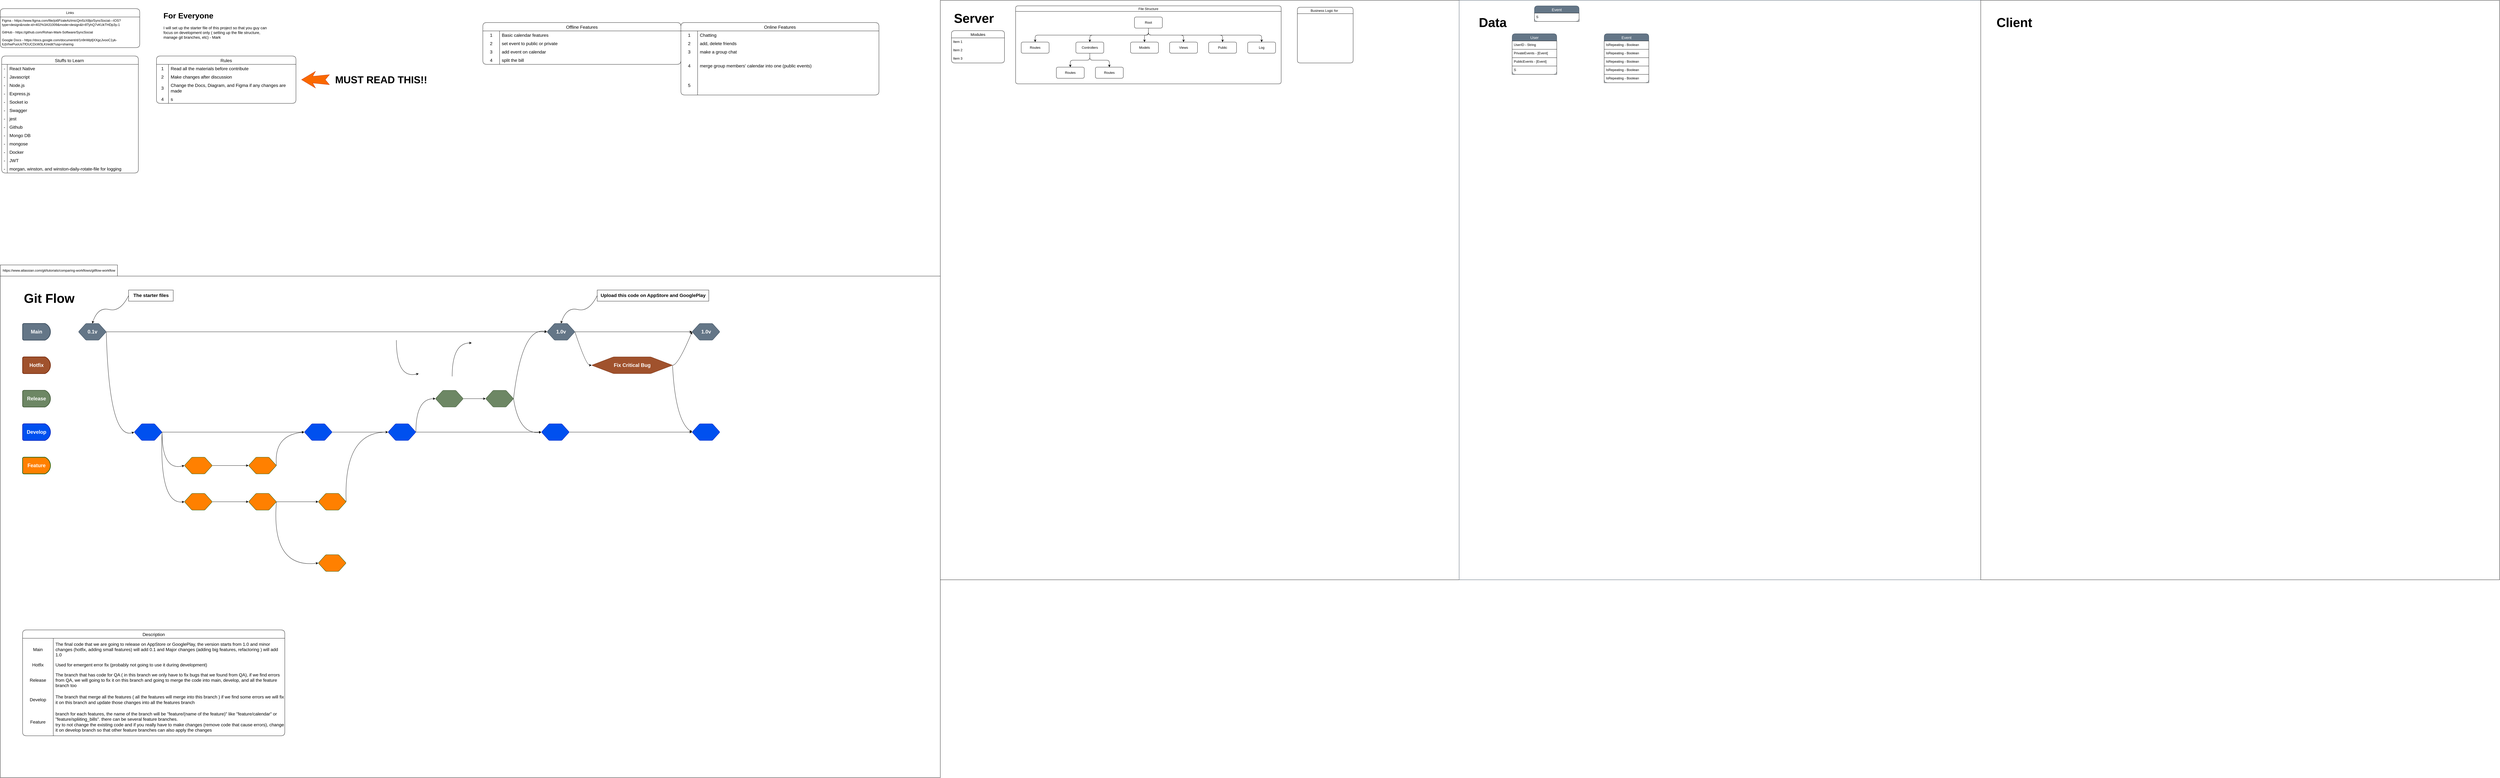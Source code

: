 <mxfile version="23.1.7" type="github">
  <diagram name="Page-1" id="KQyJUj6T9spf_OoM_0_H">
    <mxGraphModel dx="6100" dy="3105" grid="1" gridSize="10" guides="1" tooltips="1" connect="1" arrows="1" fold="1" page="1" pageScale="1" pageWidth="850" pageHeight="1100" math="0" shadow="0">
      <root>
        <mxCell id="0" />
        <mxCell id="1" parent="0" />
        <mxCell id="dcAHE2OHVMGTnJU_Sqqw-9" value="Links" style="swimlane;fontStyle=0;childLayout=stackLayout;horizontal=1;startSize=30;horizontalStack=0;resizeParent=1;resizeParentMax=0;resizeLast=0;collapsible=1;marginBottom=0;whiteSpace=wrap;html=1;rounded=1;shadow=0;glass=0;strokeColor=default;align=center;verticalAlign=middle;fontFamily=Helvetica;fontSize=12;fontColor=default;fillColor=default;" parent="1" vertex="1">
          <mxGeometry x="-800" y="30" width="500" height="140" as="geometry" />
        </mxCell>
        <mxCell id="dcAHE2OHVMGTnJU_Sqqw-10" value="Figma -&amp;nbsp;https://www.figma.com/file/jo6PzaleAzImicQm5zX8jo/SyncSocial---IOS?type=design&amp;amp;node-id=402%3A31009&amp;amp;mode=design&amp;amp;t=8TyhQ7vKUkTHDp3y-1" style="text;strokeColor=none;fillColor=none;align=left;verticalAlign=middle;spacingLeft=4;spacingRight=4;overflow=hidden;points=[[0,0.5],[1,0.5]];portConstraint=eastwest;rotatable=0;whiteSpace=wrap;html=1;fontFamily=Helvetica;fontSize=12;fontColor=default;fontStyle=0;" parent="dcAHE2OHVMGTnJU_Sqqw-9" vertex="1">
          <mxGeometry y="30" width="500" height="40" as="geometry" />
        </mxCell>
        <mxCell id="dcAHE2OHVMGTnJU_Sqqw-11" value="GitHub -&amp;nbsp;https://github.com/Rohan-Mark-Software/SyncSocial" style="text;strokeColor=none;fillColor=none;align=left;verticalAlign=middle;spacingLeft=4;spacingRight=4;overflow=hidden;points=[[0,0.5],[1,0.5]];portConstraint=eastwest;rotatable=0;whiteSpace=wrap;html=1;fontFamily=Helvetica;fontSize=12;fontColor=default;fontStyle=0;" parent="dcAHE2OHVMGTnJU_Sqqw-9" vertex="1">
          <mxGeometry y="70" width="500" height="30" as="geometry" />
        </mxCell>
        <mxCell id="dcAHE2OHVMGTnJU_Sqqw-12" value="Google Docs -&amp;nbsp;https://docs.google.com/document/d/1n9nWpfjXXgcJvooC1yk-lUjVhwPuoUsTfOUCDcW3LKI/edit?usp=sharing" style="text;strokeColor=none;fillColor=none;align=left;verticalAlign=middle;spacingLeft=4;spacingRight=4;overflow=hidden;points=[[0,0.5],[1,0.5]];portConstraint=eastwest;rotatable=0;whiteSpace=wrap;html=1;fontFamily=Helvetica;fontSize=12;fontColor=default;fontStyle=0;" parent="dcAHE2OHVMGTnJU_Sqqw-9" vertex="1">
          <mxGeometry y="100" width="500" height="40" as="geometry" />
        </mxCell>
        <mxCell id="dcAHE2OHVMGTnJU_Sqqw-15" value="Online Features" style="shape=table;startSize=30;container=1;collapsible=0;childLayout=tableLayout;fixedRows=1;rowLines=0;fontStyle=0;strokeColor=default;fontSize=16;rounded=1;shadow=0;glass=0;align=center;verticalAlign=middle;fontFamily=Helvetica;fontColor=default;fillColor=default;" parent="1" vertex="1">
          <mxGeometry x="1640" y="80" width="710" height="260" as="geometry" />
        </mxCell>
        <mxCell id="dcAHE2OHVMGTnJU_Sqqw-16" value="" style="shape=tableRow;horizontal=0;startSize=0;swimlaneHead=0;swimlaneBody=0;top=0;left=0;bottom=0;right=0;collapsible=0;dropTarget=0;fillColor=none;points=[[0,0.5],[1,0.5]];portConstraint=eastwest;strokeColor=inherit;fontSize=16;rounded=1;shadow=0;glass=0;align=center;verticalAlign=middle;fontFamily=Helvetica;fontColor=default;fontStyle=0;" parent="dcAHE2OHVMGTnJU_Sqqw-15" vertex="1">
          <mxGeometry y="30" width="710" height="30" as="geometry" />
        </mxCell>
        <mxCell id="dcAHE2OHVMGTnJU_Sqqw-17" value="1" style="shape=partialRectangle;html=1;whiteSpace=wrap;connectable=0;fillColor=none;top=0;left=0;bottom=0;right=0;overflow=hidden;pointerEvents=1;strokeColor=inherit;fontSize=16;rounded=1;shadow=0;glass=0;align=center;verticalAlign=middle;fontFamily=Helvetica;fontColor=default;fontStyle=0;" parent="dcAHE2OHVMGTnJU_Sqqw-16" vertex="1">
          <mxGeometry width="60" height="30" as="geometry">
            <mxRectangle width="60" height="30" as="alternateBounds" />
          </mxGeometry>
        </mxCell>
        <mxCell id="dcAHE2OHVMGTnJU_Sqqw-18" value="Chatting&amp;nbsp;" style="shape=partialRectangle;html=1;whiteSpace=wrap;connectable=0;fillColor=none;top=0;left=0;bottom=0;right=0;align=left;spacingLeft=6;overflow=hidden;strokeColor=inherit;fontSize=16;rounded=1;shadow=0;glass=0;verticalAlign=middle;fontFamily=Helvetica;fontColor=default;fontStyle=0;" parent="dcAHE2OHVMGTnJU_Sqqw-16" vertex="1">
          <mxGeometry x="60" width="650" height="30" as="geometry">
            <mxRectangle width="650" height="30" as="alternateBounds" />
          </mxGeometry>
        </mxCell>
        <mxCell id="dcAHE2OHVMGTnJU_Sqqw-19" value="" style="shape=tableRow;horizontal=0;startSize=0;swimlaneHead=0;swimlaneBody=0;top=0;left=0;bottom=0;right=0;collapsible=0;dropTarget=0;fillColor=none;points=[[0,0.5],[1,0.5]];portConstraint=eastwest;strokeColor=inherit;fontSize=16;rounded=1;shadow=0;glass=0;align=center;verticalAlign=middle;fontFamily=Helvetica;fontColor=default;fontStyle=0;" parent="dcAHE2OHVMGTnJU_Sqqw-15" vertex="1">
          <mxGeometry y="60" width="710" height="30" as="geometry" />
        </mxCell>
        <mxCell id="dcAHE2OHVMGTnJU_Sqqw-20" value="2" style="shape=partialRectangle;html=1;whiteSpace=wrap;connectable=0;fillColor=none;top=0;left=0;bottom=0;right=0;overflow=hidden;strokeColor=inherit;fontSize=16;rounded=1;shadow=0;glass=0;align=center;verticalAlign=middle;fontFamily=Helvetica;fontColor=default;fontStyle=0;" parent="dcAHE2OHVMGTnJU_Sqqw-19" vertex="1">
          <mxGeometry width="60" height="30" as="geometry">
            <mxRectangle width="60" height="30" as="alternateBounds" />
          </mxGeometry>
        </mxCell>
        <mxCell id="dcAHE2OHVMGTnJU_Sqqw-21" value="add, delete friends" style="shape=partialRectangle;html=1;whiteSpace=wrap;connectable=0;fillColor=none;top=0;left=0;bottom=0;right=0;align=left;spacingLeft=6;overflow=hidden;strokeColor=inherit;fontSize=16;rounded=1;shadow=0;glass=0;verticalAlign=middle;fontFamily=Helvetica;fontColor=default;fontStyle=0;" parent="dcAHE2OHVMGTnJU_Sqqw-19" vertex="1">
          <mxGeometry x="60" width="650" height="30" as="geometry">
            <mxRectangle width="650" height="30" as="alternateBounds" />
          </mxGeometry>
        </mxCell>
        <mxCell id="dcAHE2OHVMGTnJU_Sqqw-22" value="" style="shape=tableRow;horizontal=0;startSize=0;swimlaneHead=0;swimlaneBody=0;top=0;left=0;bottom=0;right=0;collapsible=0;dropTarget=0;fillColor=none;points=[[0,0.5],[1,0.5]];portConstraint=eastwest;strokeColor=inherit;fontSize=16;rounded=1;shadow=0;glass=0;align=center;verticalAlign=middle;fontFamily=Helvetica;fontColor=default;fontStyle=0;" parent="dcAHE2OHVMGTnJU_Sqqw-15" vertex="1">
          <mxGeometry y="90" width="710" height="30" as="geometry" />
        </mxCell>
        <mxCell id="dcAHE2OHVMGTnJU_Sqqw-23" value="3" style="shape=partialRectangle;html=1;whiteSpace=wrap;connectable=0;fillColor=none;top=0;left=0;bottom=0;right=0;overflow=hidden;strokeColor=inherit;fontSize=16;rounded=1;shadow=0;glass=0;align=center;verticalAlign=middle;fontFamily=Helvetica;fontColor=default;fontStyle=0;" parent="dcAHE2OHVMGTnJU_Sqqw-22" vertex="1">
          <mxGeometry width="60" height="30" as="geometry">
            <mxRectangle width="60" height="30" as="alternateBounds" />
          </mxGeometry>
        </mxCell>
        <mxCell id="dcAHE2OHVMGTnJU_Sqqw-24" value="make a group chat" style="shape=partialRectangle;html=1;whiteSpace=wrap;connectable=0;fillColor=none;top=0;left=0;bottom=0;right=0;align=left;spacingLeft=6;overflow=hidden;strokeColor=inherit;fontSize=16;rounded=1;shadow=0;glass=0;verticalAlign=middle;fontFamily=Helvetica;fontColor=default;fontStyle=0;" parent="dcAHE2OHVMGTnJU_Sqqw-22" vertex="1">
          <mxGeometry x="60" width="650" height="30" as="geometry">
            <mxRectangle width="650" height="30" as="alternateBounds" />
          </mxGeometry>
        </mxCell>
        <mxCell id="_2SHqWeE_7Ne5dDCPShF-47" value="" style="shape=tableRow;horizontal=0;startSize=0;swimlaneHead=0;swimlaneBody=0;top=0;left=0;bottom=0;right=0;collapsible=0;dropTarget=0;fillColor=none;points=[[0,0.5],[1,0.5]];portConstraint=eastwest;strokeColor=inherit;fontSize=16;rounded=1;shadow=0;glass=0;align=center;verticalAlign=middle;fontFamily=Helvetica;fontColor=default;fontStyle=0;" parent="dcAHE2OHVMGTnJU_Sqqw-15" vertex="1">
          <mxGeometry y="120" width="710" height="70" as="geometry" />
        </mxCell>
        <mxCell id="_2SHqWeE_7Ne5dDCPShF-48" value="4" style="shape=partialRectangle;html=1;whiteSpace=wrap;connectable=0;fillColor=none;top=0;left=0;bottom=0;right=0;overflow=hidden;strokeColor=inherit;fontSize=16;rounded=1;shadow=0;glass=0;align=center;verticalAlign=middle;fontFamily=Helvetica;fontColor=default;fontStyle=0;" parent="_2SHqWeE_7Ne5dDCPShF-47" vertex="1">
          <mxGeometry width="60" height="70" as="geometry">
            <mxRectangle width="60" height="70" as="alternateBounds" />
          </mxGeometry>
        </mxCell>
        <mxCell id="_2SHqWeE_7Ne5dDCPShF-49" value="merge group members&#39; calendar into one (public events)" style="shape=partialRectangle;html=1;whiteSpace=wrap;connectable=0;fillColor=none;top=0;left=0;bottom=0;right=0;align=left;spacingLeft=6;overflow=hidden;strokeColor=inherit;fontSize=16;rounded=1;shadow=0;glass=0;verticalAlign=middle;fontFamily=Helvetica;fontColor=default;fontStyle=0;" parent="_2SHqWeE_7Ne5dDCPShF-47" vertex="1">
          <mxGeometry x="60" width="650" height="70" as="geometry">
            <mxRectangle width="650" height="70" as="alternateBounds" />
          </mxGeometry>
        </mxCell>
        <mxCell id="_2SHqWeE_7Ne5dDCPShF-50" style="shape=tableRow;horizontal=0;startSize=0;swimlaneHead=0;swimlaneBody=0;top=0;left=0;bottom=0;right=0;collapsible=0;dropTarget=0;fillColor=none;points=[[0,0.5],[1,0.5]];portConstraint=eastwest;strokeColor=inherit;fontSize=16;rounded=1;shadow=0;glass=0;align=center;verticalAlign=middle;fontFamily=Helvetica;fontColor=default;fontStyle=0;" parent="dcAHE2OHVMGTnJU_Sqqw-15" vertex="1">
          <mxGeometry y="190" width="710" height="70" as="geometry" />
        </mxCell>
        <mxCell id="_2SHqWeE_7Ne5dDCPShF-51" value="5" style="shape=partialRectangle;html=1;whiteSpace=wrap;connectable=0;fillColor=none;top=0;left=0;bottom=0;right=0;overflow=hidden;strokeColor=inherit;fontSize=16;rounded=1;shadow=0;glass=0;align=center;verticalAlign=middle;fontFamily=Helvetica;fontColor=default;fontStyle=0;" parent="_2SHqWeE_7Ne5dDCPShF-50" vertex="1">
          <mxGeometry width="60" height="70" as="geometry">
            <mxRectangle width="60" height="70" as="alternateBounds" />
          </mxGeometry>
        </mxCell>
        <mxCell id="_2SHqWeE_7Ne5dDCPShF-52" style="shape=partialRectangle;html=1;whiteSpace=wrap;connectable=0;fillColor=none;top=0;left=0;bottom=0;right=0;align=left;spacingLeft=6;overflow=hidden;strokeColor=inherit;fontSize=16;rounded=1;shadow=0;glass=0;verticalAlign=middle;fontFamily=Helvetica;fontColor=default;fontStyle=0;" parent="_2SHqWeE_7Ne5dDCPShF-50" vertex="1">
          <mxGeometry x="60" width="650" height="70" as="geometry">
            <mxRectangle width="650" height="70" as="alternateBounds" />
          </mxGeometry>
        </mxCell>
        <mxCell id="dcAHE2OHVMGTnJU_Sqqw-29" value="Rules" style="shape=table;startSize=30;container=1;collapsible=0;childLayout=tableLayout;fixedRows=1;rowLines=0;fontStyle=0;strokeColor=default;fontSize=16;rounded=1;shadow=0;glass=0;align=center;verticalAlign=middle;fontFamily=Helvetica;fontColor=default;fillColor=default;" parent="1" vertex="1">
          <mxGeometry x="-240" y="200" width="500" height="170" as="geometry" />
        </mxCell>
        <mxCell id="dcAHE2OHVMGTnJU_Sqqw-30" value="" style="shape=tableRow;horizontal=0;startSize=0;swimlaneHead=0;swimlaneBody=0;top=0;left=0;bottom=0;right=0;collapsible=0;dropTarget=0;fillColor=none;points=[[0,0.5],[1,0.5]];portConstraint=eastwest;strokeColor=inherit;fontSize=16;rounded=1;shadow=0;glass=0;align=center;verticalAlign=middle;fontFamily=Helvetica;fontColor=default;fontStyle=0;" parent="dcAHE2OHVMGTnJU_Sqqw-29" vertex="1">
          <mxGeometry y="30" width="500" height="30" as="geometry" />
        </mxCell>
        <mxCell id="dcAHE2OHVMGTnJU_Sqqw-31" value="1" style="shape=partialRectangle;html=1;whiteSpace=wrap;connectable=0;fillColor=none;top=0;left=0;bottom=0;right=0;overflow=hidden;pointerEvents=1;strokeColor=inherit;fontSize=16;rounded=1;shadow=0;glass=0;align=center;verticalAlign=middle;fontFamily=Helvetica;fontColor=default;fontStyle=0;" parent="dcAHE2OHVMGTnJU_Sqqw-30" vertex="1">
          <mxGeometry width="43" height="30" as="geometry">
            <mxRectangle width="43" height="30" as="alternateBounds" />
          </mxGeometry>
        </mxCell>
        <mxCell id="dcAHE2OHVMGTnJU_Sqqw-32" value="Read all the materials before contribute&amp;nbsp;" style="shape=partialRectangle;html=1;whiteSpace=wrap;connectable=0;fillColor=none;top=0;left=0;bottom=0;right=0;align=left;spacingLeft=6;overflow=hidden;strokeColor=inherit;fontSize=16;rounded=1;shadow=0;glass=0;verticalAlign=middle;fontFamily=Helvetica;fontColor=default;fontStyle=0;" parent="dcAHE2OHVMGTnJU_Sqqw-30" vertex="1">
          <mxGeometry x="43" width="457" height="30" as="geometry">
            <mxRectangle width="457" height="30" as="alternateBounds" />
          </mxGeometry>
        </mxCell>
        <mxCell id="dcAHE2OHVMGTnJU_Sqqw-33" value="" style="shape=tableRow;horizontal=0;startSize=0;swimlaneHead=0;swimlaneBody=0;top=0;left=0;bottom=0;right=0;collapsible=0;dropTarget=0;fillColor=none;points=[[0,0.5],[1,0.5]];portConstraint=eastwest;strokeColor=inherit;fontSize=16;rounded=1;shadow=0;glass=0;align=center;verticalAlign=middle;fontFamily=Helvetica;fontColor=default;fontStyle=0;" parent="dcAHE2OHVMGTnJU_Sqqw-29" vertex="1">
          <mxGeometry y="60" width="500" height="30" as="geometry" />
        </mxCell>
        <mxCell id="dcAHE2OHVMGTnJU_Sqqw-34" value="2" style="shape=partialRectangle;html=1;whiteSpace=wrap;connectable=0;fillColor=none;top=0;left=0;bottom=0;right=0;overflow=hidden;strokeColor=inherit;fontSize=16;rounded=1;shadow=0;glass=0;align=center;verticalAlign=middle;fontFamily=Helvetica;fontColor=default;fontStyle=0;" parent="dcAHE2OHVMGTnJU_Sqqw-33" vertex="1">
          <mxGeometry width="43" height="30" as="geometry">
            <mxRectangle width="43" height="30" as="alternateBounds" />
          </mxGeometry>
        </mxCell>
        <mxCell id="dcAHE2OHVMGTnJU_Sqqw-35" value="Make changes after discussion" style="shape=partialRectangle;html=1;whiteSpace=wrap;connectable=0;fillColor=none;top=0;left=0;bottom=0;right=0;align=left;spacingLeft=6;overflow=hidden;strokeColor=inherit;fontSize=16;rounded=1;shadow=0;glass=0;verticalAlign=middle;fontFamily=Helvetica;fontColor=default;fontStyle=0;" parent="dcAHE2OHVMGTnJU_Sqqw-33" vertex="1">
          <mxGeometry x="43" width="457" height="30" as="geometry">
            <mxRectangle width="457" height="30" as="alternateBounds" />
          </mxGeometry>
        </mxCell>
        <mxCell id="dcAHE2OHVMGTnJU_Sqqw-36" value="" style="shape=tableRow;horizontal=0;startSize=0;swimlaneHead=0;swimlaneBody=0;top=0;left=0;bottom=0;right=0;collapsible=0;dropTarget=0;fillColor=none;points=[[0,0.5],[1,0.5]];portConstraint=eastwest;strokeColor=inherit;fontSize=16;rounded=1;shadow=0;glass=0;align=center;verticalAlign=middle;fontFamily=Helvetica;fontColor=default;fontStyle=0;" parent="dcAHE2OHVMGTnJU_Sqqw-29" vertex="1">
          <mxGeometry y="90" width="500" height="50" as="geometry" />
        </mxCell>
        <mxCell id="dcAHE2OHVMGTnJU_Sqqw-37" value="3" style="shape=partialRectangle;html=1;whiteSpace=wrap;connectable=0;fillColor=none;top=0;left=0;bottom=0;right=0;overflow=hidden;strokeColor=inherit;fontSize=16;rounded=1;shadow=0;glass=0;align=center;verticalAlign=middle;fontFamily=Helvetica;fontColor=default;fontStyle=0;" parent="dcAHE2OHVMGTnJU_Sqqw-36" vertex="1">
          <mxGeometry width="43" height="50" as="geometry">
            <mxRectangle width="43" height="50" as="alternateBounds" />
          </mxGeometry>
        </mxCell>
        <mxCell id="dcAHE2OHVMGTnJU_Sqqw-38" value="Change the Docs, Diagram, and Figma if any changes are made" style="shape=partialRectangle;html=1;whiteSpace=wrap;connectable=0;fillColor=none;top=0;left=0;bottom=0;right=0;align=left;spacingLeft=6;overflow=hidden;strokeColor=inherit;fontSize=16;rounded=1;shadow=0;glass=0;verticalAlign=middle;fontFamily=Helvetica;fontColor=default;fontStyle=0;" parent="dcAHE2OHVMGTnJU_Sqqw-36" vertex="1">
          <mxGeometry x="43" width="457" height="50" as="geometry">
            <mxRectangle width="457" height="50" as="alternateBounds" />
          </mxGeometry>
        </mxCell>
        <mxCell id="dcAHE2OHVMGTnJU_Sqqw-125" value="" style="shape=tableRow;horizontal=0;startSize=0;swimlaneHead=0;swimlaneBody=0;top=0;left=0;bottom=0;right=0;collapsible=0;dropTarget=0;fillColor=none;points=[[0,0.5],[1,0.5]];portConstraint=eastwest;strokeColor=inherit;fontSize=16;rounded=1;shadow=0;glass=0;align=center;verticalAlign=middle;fontFamily=Helvetica;fontColor=default;fontStyle=0;" parent="dcAHE2OHVMGTnJU_Sqqw-29" vertex="1">
          <mxGeometry y="140" width="500" height="30" as="geometry" />
        </mxCell>
        <mxCell id="dcAHE2OHVMGTnJU_Sqqw-126" value="4" style="shape=partialRectangle;html=1;whiteSpace=wrap;connectable=0;fillColor=none;top=0;left=0;bottom=0;right=0;overflow=hidden;strokeColor=inherit;fontSize=16;rounded=1;shadow=0;glass=0;align=center;verticalAlign=middle;fontFamily=Helvetica;fontColor=default;fontStyle=0;" parent="dcAHE2OHVMGTnJU_Sqqw-125" vertex="1">
          <mxGeometry width="43" height="30" as="geometry">
            <mxRectangle width="43" height="30" as="alternateBounds" />
          </mxGeometry>
        </mxCell>
        <mxCell id="dcAHE2OHVMGTnJU_Sqqw-127" value="s" style="shape=partialRectangle;html=1;whiteSpace=wrap;connectable=0;fillColor=none;top=0;left=0;bottom=0;right=0;align=left;spacingLeft=6;overflow=hidden;strokeColor=inherit;fontSize=16;rounded=1;shadow=0;glass=0;verticalAlign=middle;fontFamily=Helvetica;fontColor=default;fontStyle=0;" parent="dcAHE2OHVMGTnJU_Sqqw-125" vertex="1">
          <mxGeometry x="43" width="457" height="30" as="geometry">
            <mxRectangle width="457" height="30" as="alternateBounds" />
          </mxGeometry>
        </mxCell>
        <mxCell id="dcAHE2OHVMGTnJU_Sqqw-39" value="" style="html=1;shadow=0;dashed=0;align=center;verticalAlign=middle;shape=mxgraph.arrows2.stylisedArrow;dy=0.6;dx=40;notch=15;feather=0.4;rounded=1;glass=0;strokeColor=#C73500;fontFamily=Helvetica;fontSize=12;fontStyle=0;fillColor=#fa6800;rotation=-180;fontColor=#000000;" parent="1" vertex="1">
          <mxGeometry x="280" y="255" width="100" height="60" as="geometry" />
        </mxCell>
        <mxCell id="dcAHE2OHVMGTnJU_Sqqw-40" value="MUST READ THIS!!" style="text;strokeColor=none;fillColor=none;html=1;fontSize=36;fontStyle=1;verticalAlign=middle;align=center;fontFamily=Helvetica;fontColor=default;" parent="1" vertex="1">
          <mxGeometry x="380" y="265" width="370" height="40" as="geometry" />
        </mxCell>
        <mxCell id="dcAHE2OHVMGTnJU_Sqqw-66" value="" style="swimlane;startSize=0;rounded=1;shadow=0;glass=0;strokeColor=default;align=center;verticalAlign=middle;fontFamily=Helvetica;fontSize=12;fontColor=default;fontStyle=0;fillColor=default;" parent="1" vertex="1">
          <mxGeometry x="2570" width="1860" height="2080" as="geometry" />
        </mxCell>
        <mxCell id="dcAHE2OHVMGTnJU_Sqqw-61" value="Server" style="text;strokeColor=none;fillColor=none;html=1;fontSize=46;fontStyle=1;verticalAlign=middle;align=center;fontFamily=Helvetica;fontColor=default;" parent="dcAHE2OHVMGTnJU_Sqqw-66" vertex="1">
          <mxGeometry x="20" y="25" width="200" height="80" as="geometry" />
        </mxCell>
        <mxCell id="dcAHE2OHVMGTnJU_Sqqw-43" value="File Structure" style="swimlane;startSize=20;horizontal=1;childLayout=treeLayout;horizontalTree=0;resizable=0;containerType=tree;fontSize=12;rounded=1;shadow=0;glass=0;strokeColor=default;align=center;verticalAlign=middle;fontFamily=Helvetica;fontColor=default;fontStyle=0;fillColor=default;" parent="dcAHE2OHVMGTnJU_Sqqw-66" vertex="1">
          <mxGeometry x="270" y="20" width="952" height="280" as="geometry" />
        </mxCell>
        <mxCell id="dcAHE2OHVMGTnJU_Sqqw-44" value="Root" style="whiteSpace=wrap;html=1;rounded=1;shadow=0;glass=0;strokeColor=default;align=center;verticalAlign=middle;fontFamily=Helvetica;fontSize=12;fontColor=default;fontStyle=0;fillColor=default;" parent="dcAHE2OHVMGTnJU_Sqqw-43" vertex="1">
          <mxGeometry x="426" y="40" width="100" height="40" as="geometry" />
        </mxCell>
        <mxCell id="dcAHE2OHVMGTnJU_Sqqw-45" value="Routes" style="whiteSpace=wrap;html=1;rounded=1;shadow=0;glass=0;strokeColor=default;align=center;verticalAlign=middle;fontFamily=Helvetica;fontSize=12;fontColor=default;fontStyle=0;fillColor=default;" parent="dcAHE2OHVMGTnJU_Sqqw-43" vertex="1">
          <mxGeometry x="20" y="130" width="100" height="40" as="geometry" />
        </mxCell>
        <mxCell id="dcAHE2OHVMGTnJU_Sqqw-46" value="" style="edgeStyle=elbowEdgeStyle;elbow=vertical;html=1;rounded=1;curved=0;sourcePerimeterSpacing=0;targetPerimeterSpacing=0;startSize=6;endSize=6;fontFamily=Helvetica;fontSize=12;fontColor=default;fontStyle=0;" parent="dcAHE2OHVMGTnJU_Sqqw-43" source="dcAHE2OHVMGTnJU_Sqqw-44" target="dcAHE2OHVMGTnJU_Sqqw-45" edge="1">
          <mxGeometry relative="1" as="geometry" />
        </mxCell>
        <mxCell id="dcAHE2OHVMGTnJU_Sqqw-47" value="Controllers" style="whiteSpace=wrap;html=1;rounded=1;shadow=0;glass=0;strokeColor=default;align=center;verticalAlign=middle;fontFamily=Helvetica;fontSize=12;fontColor=default;fontStyle=0;fillColor=default;" parent="dcAHE2OHVMGTnJU_Sqqw-43" vertex="1">
          <mxGeometry x="216" y="130" width="100" height="40" as="geometry" />
        </mxCell>
        <mxCell id="dcAHE2OHVMGTnJU_Sqqw-48" value="" style="edgeStyle=elbowEdgeStyle;elbow=vertical;html=1;rounded=1;curved=0;sourcePerimeterSpacing=0;targetPerimeterSpacing=0;startSize=6;endSize=6;fontFamily=Helvetica;fontSize=12;fontColor=default;fontStyle=0;" parent="dcAHE2OHVMGTnJU_Sqqw-43" source="dcAHE2OHVMGTnJU_Sqqw-44" target="dcAHE2OHVMGTnJU_Sqqw-47" edge="1">
          <mxGeometry relative="1" as="geometry" />
        </mxCell>
        <mxCell id="dcAHE2OHVMGTnJU_Sqqw-51" value="Models" style="whiteSpace=wrap;html=1;rounded=1;shadow=0;glass=0;strokeColor=default;align=center;verticalAlign=middle;fontFamily=Helvetica;fontSize=12;fontColor=default;fontStyle=0;fillColor=default;" parent="dcAHE2OHVMGTnJU_Sqqw-43" vertex="1">
          <mxGeometry x="412" y="130" width="100" height="40" as="geometry" />
        </mxCell>
        <mxCell id="dcAHE2OHVMGTnJU_Sqqw-52" value="" style="edgeStyle=elbowEdgeStyle;elbow=vertical;html=1;rounded=1;curved=0;sourcePerimeterSpacing=0;targetPerimeterSpacing=0;startSize=6;endSize=6;fontFamily=Helvetica;fontSize=12;fontColor=default;fontStyle=0;" parent="dcAHE2OHVMGTnJU_Sqqw-43" source="dcAHE2OHVMGTnJU_Sqqw-44" target="dcAHE2OHVMGTnJU_Sqqw-51" edge="1">
          <mxGeometry relative="1" as="geometry">
            <mxPoint x="-1246" y="80" as="sourcePoint" />
            <mxPoint x="-1176" y="130" as="targetPoint" />
          </mxGeometry>
        </mxCell>
        <mxCell id="dcAHE2OHVMGTnJU_Sqqw-53" value="Views" style="whiteSpace=wrap;html=1;rounded=1;shadow=0;glass=0;strokeColor=default;align=center;verticalAlign=middle;fontFamily=Helvetica;fontSize=12;fontColor=default;fontStyle=0;fillColor=default;" parent="dcAHE2OHVMGTnJU_Sqqw-43" vertex="1">
          <mxGeometry x="552" y="130" width="100" height="40" as="geometry" />
        </mxCell>
        <mxCell id="dcAHE2OHVMGTnJU_Sqqw-54" value="" style="edgeStyle=elbowEdgeStyle;elbow=vertical;html=1;rounded=1;curved=0;sourcePerimeterSpacing=0;targetPerimeterSpacing=0;startSize=6;endSize=6;fontFamily=Helvetica;fontSize=12;fontColor=default;fontStyle=0;" parent="dcAHE2OHVMGTnJU_Sqqw-43" source="dcAHE2OHVMGTnJU_Sqqw-44" target="dcAHE2OHVMGTnJU_Sqqw-53" edge="1">
          <mxGeometry relative="1" as="geometry">
            <mxPoint x="-1106" y="80" as="sourcePoint" />
            <mxPoint x="-966" y="130" as="targetPoint" />
          </mxGeometry>
        </mxCell>
        <mxCell id="dcAHE2OHVMGTnJU_Sqqw-55" value="Public" style="whiteSpace=wrap;html=1;rounded=1;shadow=0;glass=0;strokeColor=default;align=center;verticalAlign=middle;fontFamily=Helvetica;fontSize=12;fontColor=default;fontStyle=0;fillColor=default;" parent="dcAHE2OHVMGTnJU_Sqqw-43" vertex="1">
          <mxGeometry x="692" y="130" width="100" height="40" as="geometry" />
        </mxCell>
        <mxCell id="dcAHE2OHVMGTnJU_Sqqw-56" value="" style="edgeStyle=elbowEdgeStyle;elbow=vertical;html=1;rounded=1;curved=0;sourcePerimeterSpacing=0;targetPerimeterSpacing=0;startSize=6;endSize=6;fontFamily=Helvetica;fontSize=12;fontColor=default;fontStyle=0;" parent="dcAHE2OHVMGTnJU_Sqqw-43" source="dcAHE2OHVMGTnJU_Sqqw-44" target="dcAHE2OHVMGTnJU_Sqqw-55" edge="1">
          <mxGeometry relative="1" as="geometry">
            <mxPoint x="-896" y="80" as="sourcePoint" />
            <mxPoint x="-686" y="130" as="targetPoint" />
          </mxGeometry>
        </mxCell>
        <mxCell id="dcAHE2OHVMGTnJU_Sqqw-57" value="Routes" style="whiteSpace=wrap;html=1;rounded=1;shadow=0;glass=0;strokeColor=default;align=center;verticalAlign=middle;fontFamily=Helvetica;fontSize=12;fontColor=default;fontStyle=0;fillColor=default;" parent="dcAHE2OHVMGTnJU_Sqqw-43" vertex="1">
          <mxGeometry x="146" y="220" width="100" height="40" as="geometry" />
        </mxCell>
        <mxCell id="dcAHE2OHVMGTnJU_Sqqw-58" value="" style="edgeStyle=elbowEdgeStyle;elbow=vertical;html=1;rounded=1;curved=0;sourcePerimeterSpacing=0;targetPerimeterSpacing=0;startSize=6;endSize=6;fontFamily=Helvetica;fontSize=12;fontColor=default;fontStyle=0;exitX=0.5;exitY=1;exitDx=0;exitDy=0;" parent="dcAHE2OHVMGTnJU_Sqqw-43" source="dcAHE2OHVMGTnJU_Sqqw-47" target="dcAHE2OHVMGTnJU_Sqqw-57" edge="1">
          <mxGeometry relative="1" as="geometry">
            <mxPoint x="-546" y="80" as="sourcePoint" />
            <mxPoint x="-826" y="130" as="targetPoint" />
          </mxGeometry>
        </mxCell>
        <mxCell id="dcAHE2OHVMGTnJU_Sqqw-59" value="Routes" style="whiteSpace=wrap;html=1;rounded=1;shadow=0;glass=0;strokeColor=default;align=center;verticalAlign=middle;fontFamily=Helvetica;fontSize=12;fontColor=default;fontStyle=0;fillColor=default;" parent="dcAHE2OHVMGTnJU_Sqqw-43" vertex="1">
          <mxGeometry x="286" y="220" width="100" height="40" as="geometry" />
        </mxCell>
        <mxCell id="dcAHE2OHVMGTnJU_Sqqw-60" value="" style="edgeStyle=elbowEdgeStyle;elbow=vertical;html=1;rounded=1;curved=0;sourcePerimeterSpacing=0;targetPerimeterSpacing=0;startSize=6;endSize=6;fontFamily=Helvetica;fontSize=12;fontColor=default;fontStyle=0;exitX=0.5;exitY=1;exitDx=0;exitDy=0;" parent="dcAHE2OHVMGTnJU_Sqqw-43" source="dcAHE2OHVMGTnJU_Sqqw-47" target="dcAHE2OHVMGTnJU_Sqqw-59" edge="1">
          <mxGeometry relative="1" as="geometry">
            <mxPoint x="-406" y="170" as="sourcePoint" />
            <mxPoint x="-406" y="220" as="targetPoint" />
          </mxGeometry>
        </mxCell>
        <mxCell id="bSB5LAMb-8mpPPdB__9p-120" value="Log" style="whiteSpace=wrap;html=1;rounded=1;shadow=0;glass=0;strokeColor=default;align=center;verticalAlign=middle;fontFamily=Helvetica;fontSize=12;fontColor=default;fontStyle=0;fillColor=default;" vertex="1" parent="dcAHE2OHVMGTnJU_Sqqw-43">
          <mxGeometry x="832" y="130" width="100" height="40" as="geometry" />
        </mxCell>
        <mxCell id="bSB5LAMb-8mpPPdB__9p-121" value="" style="edgeStyle=elbowEdgeStyle;elbow=vertical;html=1;rounded=1;curved=0;sourcePerimeterSpacing=0;targetPerimeterSpacing=0;startSize=6;endSize=6;fontFamily=Helvetica;fontSize=12;fontColor=default;fontStyle=0;" edge="1" parent="dcAHE2OHVMGTnJU_Sqqw-43" source="dcAHE2OHVMGTnJU_Sqqw-44" target="bSB5LAMb-8mpPPdB__9p-120">
          <mxGeometry relative="1" as="geometry">
            <mxPoint x="70" y="80" as="sourcePoint" />
            <mxPoint x="406" y="130" as="targetPoint" />
          </mxGeometry>
        </mxCell>
        <mxCell id="bSB5LAMb-8mpPPdB__9p-128" value="Business Logic for  " style="swimlane;rounded=1;shadow=0;glass=0;strokeColor=default;align=center;verticalAlign=middle;fontFamily=Helvetica;fontSize=12;fontColor=default;fontStyle=0;fillColor=default;" vertex="1" parent="dcAHE2OHVMGTnJU_Sqqw-66">
          <mxGeometry x="1280" y="25" width="200" height="200" as="geometry" />
        </mxCell>
        <mxCell id="bSB5LAMb-8mpPPdB__9p-143" value="Modules" style="swimlane;fontStyle=0;childLayout=stackLayout;horizontal=1;startSize=26;horizontalStack=0;resizeParent=1;resizeParentMax=0;resizeLast=0;collapsible=1;marginBottom=0;align=center;fontSize=14;rounded=1;shadow=0;glass=0;strokeColor=default;verticalAlign=middle;fontFamily=Helvetica;fontColor=default;fillColor=default;" vertex="1" parent="dcAHE2OHVMGTnJU_Sqqw-66">
          <mxGeometry x="40" y="109" width="190" height="116" as="geometry" />
        </mxCell>
        <mxCell id="bSB5LAMb-8mpPPdB__9p-144" value="Item 1" style="text;strokeColor=none;fillColor=none;spacingLeft=4;spacingRight=4;overflow=hidden;rotatable=0;points=[[0,0.5],[1,0.5]];portConstraint=eastwest;fontSize=12;whiteSpace=wrap;html=1;fontFamily=Helvetica;fontColor=default;fontStyle=0;" vertex="1" parent="bSB5LAMb-8mpPPdB__9p-143">
          <mxGeometry y="26" width="190" height="30" as="geometry" />
        </mxCell>
        <mxCell id="bSB5LAMb-8mpPPdB__9p-145" value="Item 2" style="text;strokeColor=none;fillColor=none;spacingLeft=4;spacingRight=4;overflow=hidden;rotatable=0;points=[[0,0.5],[1,0.5]];portConstraint=eastwest;fontSize=12;whiteSpace=wrap;html=1;fontFamily=Helvetica;fontColor=default;fontStyle=0;" vertex="1" parent="bSB5LAMb-8mpPPdB__9p-143">
          <mxGeometry y="56" width="190" height="30" as="geometry" />
        </mxCell>
        <mxCell id="bSB5LAMb-8mpPPdB__9p-146" value="Item 3" style="text;strokeColor=none;fillColor=none;spacingLeft=4;spacingRight=4;overflow=hidden;rotatable=0;points=[[0,0.5],[1,0.5]];portConstraint=eastwest;fontSize=12;whiteSpace=wrap;html=1;fontFamily=Helvetica;fontColor=default;fontStyle=0;" vertex="1" parent="bSB5LAMb-8mpPPdB__9p-143">
          <mxGeometry y="86" width="190" height="30" as="geometry" />
        </mxCell>
        <mxCell id="_2SHqWeE_7Ne5dDCPShF-1" value="Offline Features" style="shape=table;startSize=30;container=1;collapsible=0;childLayout=tableLayout;fixedRows=1;rowLines=0;fontStyle=0;strokeColor=default;fontSize=16;rounded=1;shadow=0;glass=0;align=center;verticalAlign=middle;fontFamily=Helvetica;fontColor=default;fillColor=default;" parent="1" vertex="1">
          <mxGeometry x="930" y="80" width="710" height="150" as="geometry" />
        </mxCell>
        <mxCell id="_2SHqWeE_7Ne5dDCPShF-2" value="" style="shape=tableRow;horizontal=0;startSize=0;swimlaneHead=0;swimlaneBody=0;top=0;left=0;bottom=0;right=0;collapsible=0;dropTarget=0;fillColor=none;points=[[0,0.5],[1,0.5]];portConstraint=eastwest;strokeColor=inherit;fontSize=16;rounded=1;shadow=0;glass=0;align=center;verticalAlign=middle;fontFamily=Helvetica;fontColor=default;fontStyle=0;" parent="_2SHqWeE_7Ne5dDCPShF-1" vertex="1">
          <mxGeometry y="30" width="710" height="30" as="geometry" />
        </mxCell>
        <mxCell id="_2SHqWeE_7Ne5dDCPShF-3" value="1" style="shape=partialRectangle;html=1;whiteSpace=wrap;connectable=0;fillColor=none;top=0;left=0;bottom=0;right=0;overflow=hidden;pointerEvents=1;strokeColor=inherit;fontSize=16;rounded=1;shadow=0;glass=0;align=center;verticalAlign=middle;fontFamily=Helvetica;fontColor=default;fontStyle=0;" parent="_2SHqWeE_7Ne5dDCPShF-2" vertex="1">
          <mxGeometry width="60" height="30" as="geometry">
            <mxRectangle width="60" height="30" as="alternateBounds" />
          </mxGeometry>
        </mxCell>
        <mxCell id="_2SHqWeE_7Ne5dDCPShF-4" value="Basic calendar features" style="shape=partialRectangle;html=1;whiteSpace=wrap;connectable=0;fillColor=none;top=0;left=0;bottom=0;right=0;align=left;spacingLeft=6;overflow=hidden;strokeColor=inherit;fontSize=16;rounded=1;shadow=0;glass=0;verticalAlign=middle;fontFamily=Helvetica;fontColor=default;fontStyle=0;" parent="_2SHqWeE_7Ne5dDCPShF-2" vertex="1">
          <mxGeometry x="60" width="650" height="30" as="geometry">
            <mxRectangle width="650" height="30" as="alternateBounds" />
          </mxGeometry>
        </mxCell>
        <mxCell id="_2SHqWeE_7Ne5dDCPShF-5" value="" style="shape=tableRow;horizontal=0;startSize=0;swimlaneHead=0;swimlaneBody=0;top=0;left=0;bottom=0;right=0;collapsible=0;dropTarget=0;fillColor=none;points=[[0,0.5],[1,0.5]];portConstraint=eastwest;strokeColor=inherit;fontSize=16;rounded=1;shadow=0;glass=0;align=center;verticalAlign=middle;fontFamily=Helvetica;fontColor=default;fontStyle=0;" parent="_2SHqWeE_7Ne5dDCPShF-1" vertex="1">
          <mxGeometry y="60" width="710" height="30" as="geometry" />
        </mxCell>
        <mxCell id="_2SHqWeE_7Ne5dDCPShF-6" value="2" style="shape=partialRectangle;html=1;whiteSpace=wrap;connectable=0;fillColor=none;top=0;left=0;bottom=0;right=0;overflow=hidden;strokeColor=inherit;fontSize=16;rounded=1;shadow=0;glass=0;align=center;verticalAlign=middle;fontFamily=Helvetica;fontColor=default;fontStyle=0;" parent="_2SHqWeE_7Ne5dDCPShF-5" vertex="1">
          <mxGeometry width="60" height="30" as="geometry">
            <mxRectangle width="60" height="30" as="alternateBounds" />
          </mxGeometry>
        </mxCell>
        <mxCell id="_2SHqWeE_7Ne5dDCPShF-7" value="set event to public or private" style="shape=partialRectangle;html=1;whiteSpace=wrap;connectable=0;fillColor=none;top=0;left=0;bottom=0;right=0;align=left;spacingLeft=6;overflow=hidden;strokeColor=inherit;fontSize=16;rounded=1;shadow=0;glass=0;verticalAlign=middle;fontFamily=Helvetica;fontColor=default;fontStyle=0;" parent="_2SHqWeE_7Ne5dDCPShF-5" vertex="1">
          <mxGeometry x="60" width="650" height="30" as="geometry">
            <mxRectangle width="650" height="30" as="alternateBounds" />
          </mxGeometry>
        </mxCell>
        <mxCell id="_2SHqWeE_7Ne5dDCPShF-8" value="" style="shape=tableRow;horizontal=0;startSize=0;swimlaneHead=0;swimlaneBody=0;top=0;left=0;bottom=0;right=0;collapsible=0;dropTarget=0;fillColor=none;points=[[0,0.5],[1,0.5]];portConstraint=eastwest;strokeColor=inherit;fontSize=16;rounded=1;shadow=0;glass=0;align=center;verticalAlign=middle;fontFamily=Helvetica;fontColor=default;fontStyle=0;" parent="_2SHqWeE_7Ne5dDCPShF-1" vertex="1">
          <mxGeometry y="90" width="710" height="30" as="geometry" />
        </mxCell>
        <mxCell id="_2SHqWeE_7Ne5dDCPShF-9" value="3" style="shape=partialRectangle;html=1;whiteSpace=wrap;connectable=0;fillColor=none;top=0;left=0;bottom=0;right=0;overflow=hidden;strokeColor=inherit;fontSize=16;rounded=1;shadow=0;glass=0;align=center;verticalAlign=middle;fontFamily=Helvetica;fontColor=default;fontStyle=0;" parent="_2SHqWeE_7Ne5dDCPShF-8" vertex="1">
          <mxGeometry width="60" height="30" as="geometry">
            <mxRectangle width="60" height="30" as="alternateBounds" />
          </mxGeometry>
        </mxCell>
        <mxCell id="_2SHqWeE_7Ne5dDCPShF-10" value="add event on calendar" style="shape=partialRectangle;html=1;whiteSpace=wrap;connectable=0;fillColor=none;top=0;left=0;bottom=0;right=0;align=left;spacingLeft=6;overflow=hidden;strokeColor=inherit;fontSize=16;rounded=1;shadow=0;glass=0;verticalAlign=middle;fontFamily=Helvetica;fontColor=default;fontStyle=0;" parent="_2SHqWeE_7Ne5dDCPShF-8" vertex="1">
          <mxGeometry x="60" width="650" height="30" as="geometry">
            <mxRectangle width="650" height="30" as="alternateBounds" />
          </mxGeometry>
        </mxCell>
        <mxCell id="bSB5LAMb-8mpPPdB__9p-140" value="" style="shape=tableRow;horizontal=0;startSize=0;swimlaneHead=0;swimlaneBody=0;top=0;left=0;bottom=0;right=0;collapsible=0;dropTarget=0;fillColor=none;points=[[0,0.5],[1,0.5]];portConstraint=eastwest;strokeColor=inherit;fontSize=16;rounded=1;shadow=0;glass=0;align=center;verticalAlign=middle;fontFamily=Helvetica;fontColor=default;fontStyle=0;" vertex="1" parent="_2SHqWeE_7Ne5dDCPShF-1">
          <mxGeometry y="120" width="710" height="30" as="geometry" />
        </mxCell>
        <mxCell id="bSB5LAMb-8mpPPdB__9p-141" value="4" style="shape=partialRectangle;html=1;whiteSpace=wrap;connectable=0;fillColor=none;top=0;left=0;bottom=0;right=0;overflow=hidden;strokeColor=inherit;fontSize=16;rounded=1;shadow=0;glass=0;align=center;verticalAlign=middle;fontFamily=Helvetica;fontColor=default;fontStyle=0;" vertex="1" parent="bSB5LAMb-8mpPPdB__9p-140">
          <mxGeometry width="60" height="30" as="geometry">
            <mxRectangle width="60" height="30" as="alternateBounds" />
          </mxGeometry>
        </mxCell>
        <mxCell id="bSB5LAMb-8mpPPdB__9p-142" value="split the bill" style="shape=partialRectangle;html=1;whiteSpace=wrap;connectable=0;fillColor=none;top=0;left=0;bottom=0;right=0;align=left;spacingLeft=6;overflow=hidden;strokeColor=inherit;fontSize=16;rounded=1;shadow=0;glass=0;verticalAlign=middle;fontFamily=Helvetica;fontColor=default;fontStyle=0;" vertex="1" parent="bSB5LAMb-8mpPPdB__9p-140">
          <mxGeometry x="60" width="650" height="30" as="geometry">
            <mxRectangle width="650" height="30" as="alternateBounds" />
          </mxGeometry>
        </mxCell>
        <mxCell id="_2SHqWeE_7Ne5dDCPShF-15" value="Stuffs to Learn " style="shape=table;startSize=30;container=1;collapsible=0;childLayout=tableLayout;fixedRows=1;rowLines=0;fontStyle=0;strokeColor=default;fontSize=16;rounded=1;shadow=0;glass=0;align=center;verticalAlign=middle;fontFamily=Helvetica;fontColor=default;fillColor=default;" parent="1" vertex="1">
          <mxGeometry x="-795" y="200" width="490" height="420" as="geometry" />
        </mxCell>
        <mxCell id="_2SHqWeE_7Ne5dDCPShF-16" value="" style="shape=tableRow;horizontal=0;startSize=0;swimlaneHead=0;swimlaneBody=0;top=0;left=0;bottom=0;right=0;collapsible=0;dropTarget=0;fillColor=none;points=[[0,0.5],[1,0.5]];portConstraint=eastwest;strokeColor=inherit;fontSize=16;rounded=1;shadow=0;glass=0;align=center;verticalAlign=middle;fontFamily=Helvetica;fontColor=default;fontStyle=0;" parent="_2SHqWeE_7Ne5dDCPShF-15" vertex="1">
          <mxGeometry y="30" width="490" height="30" as="geometry" />
        </mxCell>
        <mxCell id="_2SHqWeE_7Ne5dDCPShF-17" value="-" style="shape=partialRectangle;html=1;whiteSpace=wrap;connectable=0;fillColor=none;top=0;left=0;bottom=0;right=0;overflow=hidden;pointerEvents=1;strokeColor=inherit;fontSize=16;rounded=1;shadow=0;glass=0;align=center;verticalAlign=middle;fontFamily=Helvetica;fontColor=default;fontStyle=0;" parent="_2SHqWeE_7Ne5dDCPShF-16" vertex="1">
          <mxGeometry width="20" height="30" as="geometry">
            <mxRectangle width="20" height="30" as="alternateBounds" />
          </mxGeometry>
        </mxCell>
        <mxCell id="_2SHqWeE_7Ne5dDCPShF-18" value="React Native" style="shape=partialRectangle;html=1;whiteSpace=wrap;connectable=0;fillColor=none;top=0;left=0;bottom=0;right=0;align=left;spacingLeft=6;overflow=hidden;strokeColor=inherit;fontSize=16;rounded=1;shadow=0;glass=0;verticalAlign=middle;fontFamily=Helvetica;fontColor=default;fontStyle=0;" parent="_2SHqWeE_7Ne5dDCPShF-16" vertex="1">
          <mxGeometry x="20" width="470" height="30" as="geometry">
            <mxRectangle width="470" height="30" as="alternateBounds" />
          </mxGeometry>
        </mxCell>
        <mxCell id="_2SHqWeE_7Ne5dDCPShF-19" value="" style="shape=tableRow;horizontal=0;startSize=0;swimlaneHead=0;swimlaneBody=0;top=0;left=0;bottom=0;right=0;collapsible=0;dropTarget=0;fillColor=none;points=[[0,0.5],[1,0.5]];portConstraint=eastwest;strokeColor=inherit;fontSize=16;rounded=1;shadow=0;glass=0;align=center;verticalAlign=middle;fontFamily=Helvetica;fontColor=default;fontStyle=0;" parent="_2SHqWeE_7Ne5dDCPShF-15" vertex="1">
          <mxGeometry y="60" width="490" height="30" as="geometry" />
        </mxCell>
        <mxCell id="_2SHqWeE_7Ne5dDCPShF-20" value="&lt;meta charset=&quot;utf-8&quot;&gt;&lt;span style=&quot;color: rgb(0, 0, 0); font-family: Helvetica; font-size: 16px; font-style: normal; font-variant-ligatures: normal; font-variant-caps: normal; font-weight: 400; letter-spacing: normal; orphans: 2; text-align: center; text-indent: 0px; text-transform: none; widows: 2; word-spacing: 0px; -webkit-text-stroke-width: 0px; background-color: rgb(251, 251, 251); text-decoration-thickness: initial; text-decoration-style: initial; text-decoration-color: initial; float: none; display: inline !important;&quot;&gt;-&lt;/span&gt;" style="shape=partialRectangle;html=1;whiteSpace=wrap;connectable=0;fillColor=none;top=0;left=0;bottom=0;right=0;overflow=hidden;strokeColor=inherit;fontSize=16;rounded=1;shadow=0;glass=0;align=center;verticalAlign=middle;fontFamily=Helvetica;fontColor=default;fontStyle=0;" parent="_2SHqWeE_7Ne5dDCPShF-19" vertex="1">
          <mxGeometry width="20" height="30" as="geometry">
            <mxRectangle width="20" height="30" as="alternateBounds" />
          </mxGeometry>
        </mxCell>
        <mxCell id="_2SHqWeE_7Ne5dDCPShF-21" value="Javascript" style="shape=partialRectangle;html=1;whiteSpace=wrap;connectable=0;fillColor=none;top=0;left=0;bottom=0;right=0;align=left;spacingLeft=6;overflow=hidden;strokeColor=inherit;fontSize=16;rounded=1;shadow=0;glass=0;verticalAlign=middle;fontFamily=Helvetica;fontColor=default;fontStyle=0;" parent="_2SHqWeE_7Ne5dDCPShF-19" vertex="1">
          <mxGeometry x="20" width="470" height="30" as="geometry">
            <mxRectangle width="470" height="30" as="alternateBounds" />
          </mxGeometry>
        </mxCell>
        <mxCell id="_2SHqWeE_7Ne5dDCPShF-22" value="" style="shape=tableRow;horizontal=0;startSize=0;swimlaneHead=0;swimlaneBody=0;top=0;left=0;bottom=0;right=0;collapsible=0;dropTarget=0;fillColor=none;points=[[0,0.5],[1,0.5]];portConstraint=eastwest;strokeColor=inherit;fontSize=16;rounded=1;shadow=0;glass=0;align=center;verticalAlign=middle;fontFamily=Helvetica;fontColor=default;fontStyle=0;" parent="_2SHqWeE_7Ne5dDCPShF-15" vertex="1">
          <mxGeometry y="90" width="490" height="30" as="geometry" />
        </mxCell>
        <mxCell id="_2SHqWeE_7Ne5dDCPShF-23" value="&lt;meta charset=&quot;utf-8&quot;&gt;&lt;span style=&quot;color: rgb(0, 0, 0); font-family: Helvetica; font-size: 16px; font-style: normal; font-variant-ligatures: normal; font-variant-caps: normal; font-weight: 400; letter-spacing: normal; orphans: 2; text-align: center; text-indent: 0px; text-transform: none; widows: 2; word-spacing: 0px; -webkit-text-stroke-width: 0px; background-color: rgb(251, 251, 251); text-decoration-thickness: initial; text-decoration-style: initial; text-decoration-color: initial; float: none; display: inline !important;&quot;&gt;-&lt;/span&gt;" style="shape=partialRectangle;html=1;whiteSpace=wrap;connectable=0;fillColor=none;top=0;left=0;bottom=0;right=0;overflow=hidden;strokeColor=inherit;fontSize=16;rounded=1;shadow=0;glass=0;align=center;verticalAlign=middle;fontFamily=Helvetica;fontColor=default;fontStyle=0;" parent="_2SHqWeE_7Ne5dDCPShF-22" vertex="1">
          <mxGeometry width="20" height="30" as="geometry">
            <mxRectangle width="20" height="30" as="alternateBounds" />
          </mxGeometry>
        </mxCell>
        <mxCell id="_2SHqWeE_7Ne5dDCPShF-24" value="Node.js" style="shape=partialRectangle;html=1;whiteSpace=wrap;connectable=0;fillColor=none;top=0;left=0;bottom=0;right=0;align=left;spacingLeft=6;overflow=hidden;strokeColor=inherit;fontSize=16;rounded=1;shadow=0;glass=0;verticalAlign=middle;fontFamily=Helvetica;fontColor=default;fontStyle=0;" parent="_2SHqWeE_7Ne5dDCPShF-22" vertex="1">
          <mxGeometry x="20" width="470" height="30" as="geometry">
            <mxRectangle width="470" height="30" as="alternateBounds" />
          </mxGeometry>
        </mxCell>
        <mxCell id="_2SHqWeE_7Ne5dDCPShF-43" style="shape=tableRow;horizontal=0;startSize=0;swimlaneHead=0;swimlaneBody=0;top=0;left=0;bottom=0;right=0;collapsible=0;dropTarget=0;fillColor=none;points=[[0,0.5],[1,0.5]];portConstraint=eastwest;strokeColor=inherit;fontSize=16;rounded=1;shadow=0;glass=0;align=center;verticalAlign=middle;fontFamily=Helvetica;fontColor=default;fontStyle=0;" parent="_2SHqWeE_7Ne5dDCPShF-15" vertex="1">
          <mxGeometry y="120" width="490" height="30" as="geometry" />
        </mxCell>
        <mxCell id="_2SHqWeE_7Ne5dDCPShF-44" value="&lt;meta charset=&quot;utf-8&quot;&gt;&lt;span style=&quot;color: rgb(0, 0, 0); font-family: Helvetica; font-size: 16px; font-style: normal; font-variant-ligatures: normal; font-variant-caps: normal; font-weight: 400; letter-spacing: normal; orphans: 2; text-align: center; text-indent: 0px; text-transform: none; widows: 2; word-spacing: 0px; -webkit-text-stroke-width: 0px; background-color: rgb(251, 251, 251); text-decoration-thickness: initial; text-decoration-style: initial; text-decoration-color: initial; float: none; display: inline !important;&quot;&gt;-&lt;/span&gt;" style="shape=partialRectangle;html=1;whiteSpace=wrap;connectable=0;fillColor=none;top=0;left=0;bottom=0;right=0;overflow=hidden;strokeColor=inherit;fontSize=16;rounded=1;shadow=0;glass=0;align=center;verticalAlign=middle;fontFamily=Helvetica;fontColor=default;fontStyle=0;" parent="_2SHqWeE_7Ne5dDCPShF-43" vertex="1">
          <mxGeometry width="20" height="30" as="geometry">
            <mxRectangle width="20" height="30" as="alternateBounds" />
          </mxGeometry>
        </mxCell>
        <mxCell id="_2SHqWeE_7Ne5dDCPShF-45" value="Express.js" style="shape=partialRectangle;html=1;whiteSpace=wrap;connectable=0;fillColor=none;top=0;left=0;bottom=0;right=0;align=left;spacingLeft=6;overflow=hidden;strokeColor=inherit;fontSize=16;rounded=1;shadow=0;glass=0;verticalAlign=middle;fontFamily=Helvetica;fontColor=default;fontStyle=0;" parent="_2SHqWeE_7Ne5dDCPShF-43" vertex="1">
          <mxGeometry x="20" width="470" height="30" as="geometry">
            <mxRectangle width="470" height="30" as="alternateBounds" />
          </mxGeometry>
        </mxCell>
        <mxCell id="_2SHqWeE_7Ne5dDCPShF-40" style="shape=tableRow;horizontal=0;startSize=0;swimlaneHead=0;swimlaneBody=0;top=0;left=0;bottom=0;right=0;collapsible=0;dropTarget=0;fillColor=none;points=[[0,0.5],[1,0.5]];portConstraint=eastwest;strokeColor=inherit;fontSize=16;rounded=1;shadow=0;glass=0;align=center;verticalAlign=middle;fontFamily=Helvetica;fontColor=default;fontStyle=0;" parent="_2SHqWeE_7Ne5dDCPShF-15" vertex="1">
          <mxGeometry y="150" width="490" height="30" as="geometry" />
        </mxCell>
        <mxCell id="_2SHqWeE_7Ne5dDCPShF-41" value="&lt;meta charset=&quot;utf-8&quot;&gt;&lt;span style=&quot;color: rgb(0, 0, 0); font-family: Helvetica; font-size: 16px; font-style: normal; font-variant-ligatures: normal; font-variant-caps: normal; font-weight: 400; letter-spacing: normal; orphans: 2; text-align: center; text-indent: 0px; text-transform: none; widows: 2; word-spacing: 0px; -webkit-text-stroke-width: 0px; background-color: rgb(251, 251, 251); text-decoration-thickness: initial; text-decoration-style: initial; text-decoration-color: initial; float: none; display: inline !important;&quot;&gt;-&lt;/span&gt;" style="shape=partialRectangle;html=1;whiteSpace=wrap;connectable=0;fillColor=none;top=0;left=0;bottom=0;right=0;overflow=hidden;strokeColor=inherit;fontSize=16;rounded=1;shadow=0;glass=0;align=center;verticalAlign=middle;fontFamily=Helvetica;fontColor=default;fontStyle=0;" parent="_2SHqWeE_7Ne5dDCPShF-40" vertex="1">
          <mxGeometry width="20" height="30" as="geometry">
            <mxRectangle width="20" height="30" as="alternateBounds" />
          </mxGeometry>
        </mxCell>
        <mxCell id="_2SHqWeE_7Ne5dDCPShF-42" value="Socket io" style="shape=partialRectangle;html=1;whiteSpace=wrap;connectable=0;fillColor=none;top=0;left=0;bottom=0;right=0;align=left;spacingLeft=6;overflow=hidden;strokeColor=inherit;fontSize=16;rounded=1;shadow=0;glass=0;verticalAlign=middle;fontFamily=Helvetica;fontColor=default;fontStyle=0;" parent="_2SHqWeE_7Ne5dDCPShF-40" vertex="1">
          <mxGeometry x="20" width="470" height="30" as="geometry">
            <mxRectangle width="470" height="30" as="alternateBounds" />
          </mxGeometry>
        </mxCell>
        <mxCell id="_2SHqWeE_7Ne5dDCPShF-37" style="shape=tableRow;horizontal=0;startSize=0;swimlaneHead=0;swimlaneBody=0;top=0;left=0;bottom=0;right=0;collapsible=0;dropTarget=0;fillColor=none;points=[[0,0.5],[1,0.5]];portConstraint=eastwest;strokeColor=inherit;fontSize=16;rounded=1;shadow=0;glass=0;align=center;verticalAlign=middle;fontFamily=Helvetica;fontColor=default;fontStyle=0;" parent="_2SHqWeE_7Ne5dDCPShF-15" vertex="1">
          <mxGeometry y="180" width="490" height="30" as="geometry" />
        </mxCell>
        <mxCell id="_2SHqWeE_7Ne5dDCPShF-38" value="&lt;meta charset=&quot;utf-8&quot;&gt;&lt;span style=&quot;color: rgb(0, 0, 0); font-family: Helvetica; font-size: 16px; font-style: normal; font-variant-ligatures: normal; font-variant-caps: normal; font-weight: 400; letter-spacing: normal; orphans: 2; text-align: center; text-indent: 0px; text-transform: none; widows: 2; word-spacing: 0px; -webkit-text-stroke-width: 0px; background-color: rgb(251, 251, 251); text-decoration-thickness: initial; text-decoration-style: initial; text-decoration-color: initial; float: none; display: inline !important;&quot;&gt;-&lt;/span&gt;" style="shape=partialRectangle;html=1;whiteSpace=wrap;connectable=0;fillColor=none;top=0;left=0;bottom=0;right=0;overflow=hidden;strokeColor=inherit;fontSize=16;rounded=1;shadow=0;glass=0;align=center;verticalAlign=middle;fontFamily=Helvetica;fontColor=default;fontStyle=0;" parent="_2SHqWeE_7Ne5dDCPShF-37" vertex="1">
          <mxGeometry width="20" height="30" as="geometry">
            <mxRectangle width="20" height="30" as="alternateBounds" />
          </mxGeometry>
        </mxCell>
        <mxCell id="_2SHqWeE_7Ne5dDCPShF-39" value="Swagger" style="shape=partialRectangle;html=1;whiteSpace=wrap;connectable=0;fillColor=none;top=0;left=0;bottom=0;right=0;align=left;spacingLeft=6;overflow=hidden;strokeColor=inherit;fontSize=16;rounded=1;shadow=0;glass=0;verticalAlign=middle;fontFamily=Helvetica;fontColor=default;fontStyle=0;" parent="_2SHqWeE_7Ne5dDCPShF-37" vertex="1">
          <mxGeometry x="20" width="470" height="30" as="geometry">
            <mxRectangle width="470" height="30" as="alternateBounds" />
          </mxGeometry>
        </mxCell>
        <mxCell id="_2SHqWeE_7Ne5dDCPShF-34" style="shape=tableRow;horizontal=0;startSize=0;swimlaneHead=0;swimlaneBody=0;top=0;left=0;bottom=0;right=0;collapsible=0;dropTarget=0;fillColor=none;points=[[0,0.5],[1,0.5]];portConstraint=eastwest;strokeColor=inherit;fontSize=16;rounded=1;shadow=0;glass=0;align=center;verticalAlign=middle;fontFamily=Helvetica;fontColor=default;fontStyle=0;" parent="_2SHqWeE_7Ne5dDCPShF-15" vertex="1">
          <mxGeometry y="210" width="490" height="30" as="geometry" />
        </mxCell>
        <mxCell id="_2SHqWeE_7Ne5dDCPShF-35" value="&lt;meta charset=&quot;utf-8&quot;&gt;&lt;span style=&quot;color: rgb(0, 0, 0); font-family: Helvetica; font-size: 16px; font-style: normal; font-variant-ligatures: normal; font-variant-caps: normal; font-weight: 400; letter-spacing: normal; orphans: 2; text-align: center; text-indent: 0px; text-transform: none; widows: 2; word-spacing: 0px; -webkit-text-stroke-width: 0px; background-color: rgb(251, 251, 251); text-decoration-thickness: initial; text-decoration-style: initial; text-decoration-color: initial; float: none; display: inline !important;&quot;&gt;-&lt;/span&gt;" style="shape=partialRectangle;html=1;whiteSpace=wrap;connectable=0;fillColor=none;top=0;left=0;bottom=0;right=0;overflow=hidden;strokeColor=inherit;fontSize=16;rounded=1;shadow=0;glass=0;align=center;verticalAlign=middle;fontFamily=Helvetica;fontColor=default;fontStyle=0;" parent="_2SHqWeE_7Ne5dDCPShF-34" vertex="1">
          <mxGeometry width="20" height="30" as="geometry">
            <mxRectangle width="20" height="30" as="alternateBounds" />
          </mxGeometry>
        </mxCell>
        <mxCell id="_2SHqWeE_7Ne5dDCPShF-36" value="jest" style="shape=partialRectangle;html=1;whiteSpace=wrap;connectable=0;fillColor=none;top=0;left=0;bottom=0;right=0;align=left;spacingLeft=6;overflow=hidden;strokeColor=inherit;fontSize=16;rounded=1;shadow=0;glass=0;verticalAlign=middle;fontFamily=Helvetica;fontColor=default;fontStyle=0;" parent="_2SHqWeE_7Ne5dDCPShF-34" vertex="1">
          <mxGeometry x="20" width="470" height="30" as="geometry">
            <mxRectangle width="470" height="30" as="alternateBounds" />
          </mxGeometry>
        </mxCell>
        <mxCell id="_2SHqWeE_7Ne5dDCPShF-31" style="shape=tableRow;horizontal=0;startSize=0;swimlaneHead=0;swimlaneBody=0;top=0;left=0;bottom=0;right=0;collapsible=0;dropTarget=0;fillColor=none;points=[[0,0.5],[1,0.5]];portConstraint=eastwest;strokeColor=inherit;fontSize=16;rounded=1;shadow=0;glass=0;align=center;verticalAlign=middle;fontFamily=Helvetica;fontColor=default;fontStyle=0;" parent="_2SHqWeE_7Ne5dDCPShF-15" vertex="1">
          <mxGeometry y="240" width="490" height="30" as="geometry" />
        </mxCell>
        <mxCell id="_2SHqWeE_7Ne5dDCPShF-32" value="&lt;meta charset=&quot;utf-8&quot;&gt;&lt;span style=&quot;color: rgb(0, 0, 0); font-family: Helvetica; font-size: 16px; font-style: normal; font-variant-ligatures: normal; font-variant-caps: normal; font-weight: 400; letter-spacing: normal; orphans: 2; text-align: center; text-indent: 0px; text-transform: none; widows: 2; word-spacing: 0px; -webkit-text-stroke-width: 0px; background-color: rgb(251, 251, 251); text-decoration-thickness: initial; text-decoration-style: initial; text-decoration-color: initial; float: none; display: inline !important;&quot;&gt;-&lt;/span&gt;" style="shape=partialRectangle;html=1;whiteSpace=wrap;connectable=0;fillColor=none;top=0;left=0;bottom=0;right=0;overflow=hidden;strokeColor=inherit;fontSize=16;rounded=1;shadow=0;glass=0;align=center;verticalAlign=middle;fontFamily=Helvetica;fontColor=default;fontStyle=0;" parent="_2SHqWeE_7Ne5dDCPShF-31" vertex="1">
          <mxGeometry width="20" height="30" as="geometry">
            <mxRectangle width="20" height="30" as="alternateBounds" />
          </mxGeometry>
        </mxCell>
        <mxCell id="_2SHqWeE_7Ne5dDCPShF-33" value="Github" style="shape=partialRectangle;html=1;whiteSpace=wrap;connectable=0;fillColor=none;top=0;left=0;bottom=0;right=0;align=left;spacingLeft=6;overflow=hidden;strokeColor=inherit;fontSize=16;rounded=1;shadow=0;glass=0;verticalAlign=middle;fontFamily=Helvetica;fontColor=default;fontStyle=0;" parent="_2SHqWeE_7Ne5dDCPShF-31" vertex="1">
          <mxGeometry x="20" width="470" height="30" as="geometry">
            <mxRectangle width="470" height="30" as="alternateBounds" />
          </mxGeometry>
        </mxCell>
        <mxCell id="_2SHqWeE_7Ne5dDCPShF-28" style="shape=tableRow;horizontal=0;startSize=0;swimlaneHead=0;swimlaneBody=0;top=0;left=0;bottom=0;right=0;collapsible=0;dropTarget=0;fillColor=none;points=[[0,0.5],[1,0.5]];portConstraint=eastwest;strokeColor=inherit;fontSize=16;rounded=1;shadow=0;glass=0;align=center;verticalAlign=middle;fontFamily=Helvetica;fontColor=default;fontStyle=0;" parent="_2SHqWeE_7Ne5dDCPShF-15" vertex="1">
          <mxGeometry y="270" width="490" height="30" as="geometry" />
        </mxCell>
        <mxCell id="_2SHqWeE_7Ne5dDCPShF-29" value="&lt;meta charset=&quot;utf-8&quot;&gt;&lt;span style=&quot;color: rgb(0, 0, 0); font-family: Helvetica; font-size: 16px; font-style: normal; font-variant-ligatures: normal; font-variant-caps: normal; font-weight: 400; letter-spacing: normal; orphans: 2; text-align: center; text-indent: 0px; text-transform: none; widows: 2; word-spacing: 0px; -webkit-text-stroke-width: 0px; background-color: rgb(251, 251, 251); text-decoration-thickness: initial; text-decoration-style: initial; text-decoration-color: initial; float: none; display: inline !important;&quot;&gt;-&lt;/span&gt;" style="shape=partialRectangle;html=1;whiteSpace=wrap;connectable=0;fillColor=none;top=0;left=0;bottom=0;right=0;overflow=hidden;strokeColor=inherit;fontSize=16;rounded=1;shadow=0;glass=0;align=center;verticalAlign=middle;fontFamily=Helvetica;fontColor=default;fontStyle=0;" parent="_2SHqWeE_7Ne5dDCPShF-28" vertex="1">
          <mxGeometry width="20" height="30" as="geometry">
            <mxRectangle width="20" height="30" as="alternateBounds" />
          </mxGeometry>
        </mxCell>
        <mxCell id="_2SHqWeE_7Ne5dDCPShF-30" value="Mongo DB" style="shape=partialRectangle;html=1;whiteSpace=wrap;connectable=0;fillColor=none;top=0;left=0;bottom=0;right=0;align=left;spacingLeft=6;overflow=hidden;strokeColor=inherit;fontSize=16;rounded=1;shadow=0;glass=0;verticalAlign=middle;fontFamily=Helvetica;fontColor=default;fontStyle=0;" parent="_2SHqWeE_7Ne5dDCPShF-28" vertex="1">
          <mxGeometry x="20" width="470" height="30" as="geometry">
            <mxRectangle width="470" height="30" as="alternateBounds" />
          </mxGeometry>
        </mxCell>
        <mxCell id="_2SHqWeE_7Ne5dDCPShF-25" style="shape=tableRow;horizontal=0;startSize=0;swimlaneHead=0;swimlaneBody=0;top=0;left=0;bottom=0;right=0;collapsible=0;dropTarget=0;fillColor=none;points=[[0,0.5],[1,0.5]];portConstraint=eastwest;strokeColor=inherit;fontSize=16;rounded=1;shadow=0;glass=0;align=center;verticalAlign=middle;fontFamily=Helvetica;fontColor=default;fontStyle=0;" parent="_2SHqWeE_7Ne5dDCPShF-15" vertex="1">
          <mxGeometry y="300" width="490" height="30" as="geometry" />
        </mxCell>
        <mxCell id="_2SHqWeE_7Ne5dDCPShF-26" value="&lt;meta charset=&quot;utf-8&quot;&gt;&lt;span style=&quot;color: rgb(0, 0, 0); font-family: Helvetica; font-size: 16px; font-style: normal; font-variant-ligatures: normal; font-variant-caps: normal; font-weight: 400; letter-spacing: normal; orphans: 2; text-align: center; text-indent: 0px; text-transform: none; widows: 2; word-spacing: 0px; -webkit-text-stroke-width: 0px; background-color: rgb(251, 251, 251); text-decoration-thickness: initial; text-decoration-style: initial; text-decoration-color: initial; float: none; display: inline !important;&quot;&gt;-&lt;/span&gt;" style="shape=partialRectangle;html=1;whiteSpace=wrap;connectable=0;fillColor=none;top=0;left=0;bottom=0;right=0;overflow=hidden;strokeColor=inherit;fontSize=16;rounded=1;shadow=0;glass=0;align=center;verticalAlign=middle;fontFamily=Helvetica;fontColor=default;fontStyle=0;" parent="_2SHqWeE_7Ne5dDCPShF-25" vertex="1">
          <mxGeometry width="20" height="30" as="geometry">
            <mxRectangle width="20" height="30" as="alternateBounds" />
          </mxGeometry>
        </mxCell>
        <mxCell id="_2SHqWeE_7Ne5dDCPShF-27" value="mongose" style="shape=partialRectangle;html=1;whiteSpace=wrap;connectable=0;fillColor=none;top=0;left=0;bottom=0;right=0;align=left;spacingLeft=6;overflow=hidden;strokeColor=inherit;fontSize=16;rounded=1;shadow=0;glass=0;verticalAlign=middle;fontFamily=Helvetica;fontColor=default;fontStyle=0;" parent="_2SHqWeE_7Ne5dDCPShF-25" vertex="1">
          <mxGeometry x="20" width="470" height="30" as="geometry">
            <mxRectangle width="470" height="30" as="alternateBounds" />
          </mxGeometry>
        </mxCell>
        <mxCell id="_2SHqWeE_7Ne5dDCPShF-53" style="shape=tableRow;horizontal=0;startSize=0;swimlaneHead=0;swimlaneBody=0;top=0;left=0;bottom=0;right=0;collapsible=0;dropTarget=0;fillColor=none;points=[[0,0.5],[1,0.5]];portConstraint=eastwest;strokeColor=inherit;fontSize=16;rounded=1;shadow=0;glass=0;align=center;verticalAlign=middle;fontFamily=Helvetica;fontColor=default;fontStyle=0;" parent="_2SHqWeE_7Ne5dDCPShF-15" vertex="1">
          <mxGeometry y="330" width="490" height="30" as="geometry" />
        </mxCell>
        <mxCell id="_2SHqWeE_7Ne5dDCPShF-54" value="&lt;meta charset=&quot;utf-8&quot;&gt;&lt;span style=&quot;color: rgb(0, 0, 0); font-family: Helvetica; font-size: 16px; font-style: normal; font-variant-ligatures: normal; font-variant-caps: normal; font-weight: 400; letter-spacing: normal; orphans: 2; text-align: center; text-indent: 0px; text-transform: none; widows: 2; word-spacing: 0px; -webkit-text-stroke-width: 0px; background-color: rgb(251, 251, 251); text-decoration-thickness: initial; text-decoration-style: initial; text-decoration-color: initial; float: none; display: inline !important;&quot;&gt;-&lt;/span&gt;" style="shape=partialRectangle;html=1;whiteSpace=wrap;connectable=0;fillColor=none;top=0;left=0;bottom=0;right=0;overflow=hidden;strokeColor=inherit;fontSize=16;rounded=1;shadow=0;glass=0;align=center;verticalAlign=middle;fontFamily=Helvetica;fontColor=default;fontStyle=0;" parent="_2SHqWeE_7Ne5dDCPShF-53" vertex="1">
          <mxGeometry width="20" height="30" as="geometry">
            <mxRectangle width="20" height="30" as="alternateBounds" />
          </mxGeometry>
        </mxCell>
        <mxCell id="_2SHqWeE_7Ne5dDCPShF-55" value="Docker" style="shape=partialRectangle;html=1;whiteSpace=wrap;connectable=0;fillColor=none;top=0;left=0;bottom=0;right=0;align=left;spacingLeft=6;overflow=hidden;strokeColor=inherit;fontSize=16;rounded=1;shadow=0;glass=0;verticalAlign=middle;fontFamily=Helvetica;fontColor=default;fontStyle=0;" parent="_2SHqWeE_7Ne5dDCPShF-53" vertex="1">
          <mxGeometry x="20" width="470" height="30" as="geometry">
            <mxRectangle width="470" height="30" as="alternateBounds" />
          </mxGeometry>
        </mxCell>
        <mxCell id="bSB5LAMb-8mpPPdB__9p-84" style="shape=tableRow;horizontal=0;startSize=0;swimlaneHead=0;swimlaneBody=0;top=0;left=0;bottom=0;right=0;collapsible=0;dropTarget=0;fillColor=none;points=[[0,0.5],[1,0.5]];portConstraint=eastwest;strokeColor=inherit;fontSize=16;rounded=1;shadow=0;glass=0;align=center;verticalAlign=middle;fontFamily=Helvetica;fontColor=default;fontStyle=0;" vertex="1" parent="_2SHqWeE_7Ne5dDCPShF-15">
          <mxGeometry y="360" width="490" height="30" as="geometry" />
        </mxCell>
        <mxCell id="bSB5LAMb-8mpPPdB__9p-85" value="&lt;meta charset=&quot;utf-8&quot;&gt;&lt;span style=&quot;color: rgb(0, 0, 0); font-family: Helvetica; font-size: 16px; font-style: normal; font-variant-ligatures: normal; font-variant-caps: normal; font-weight: 400; letter-spacing: normal; orphans: 2; text-align: center; text-indent: 0px; text-transform: none; widows: 2; word-spacing: 0px; -webkit-text-stroke-width: 0px; background-color: rgb(251, 251, 251); text-decoration-thickness: initial; text-decoration-style: initial; text-decoration-color: initial; float: none; display: inline !important;&quot;&gt;-&lt;/span&gt;" style="shape=partialRectangle;html=1;whiteSpace=wrap;connectable=0;fillColor=none;top=0;left=0;bottom=0;right=0;overflow=hidden;strokeColor=inherit;fontSize=16;rounded=1;shadow=0;glass=0;align=center;verticalAlign=middle;fontFamily=Helvetica;fontColor=default;fontStyle=0;" vertex="1" parent="bSB5LAMb-8mpPPdB__9p-84">
          <mxGeometry width="20" height="30" as="geometry">
            <mxRectangle width="20" height="30" as="alternateBounds" />
          </mxGeometry>
        </mxCell>
        <mxCell id="bSB5LAMb-8mpPPdB__9p-86" value="JWT" style="shape=partialRectangle;html=1;whiteSpace=wrap;connectable=0;fillColor=none;top=0;left=0;bottom=0;right=0;align=left;spacingLeft=6;overflow=hidden;strokeColor=inherit;fontSize=16;rounded=1;shadow=0;glass=0;verticalAlign=middle;fontFamily=Helvetica;fontColor=default;fontStyle=0;" vertex="1" parent="bSB5LAMb-8mpPPdB__9p-84">
          <mxGeometry x="20" width="470" height="30" as="geometry">
            <mxRectangle width="470" height="30" as="alternateBounds" />
          </mxGeometry>
        </mxCell>
        <mxCell id="bSB5LAMb-8mpPPdB__9p-122" style="shape=tableRow;horizontal=0;startSize=0;swimlaneHead=0;swimlaneBody=0;top=0;left=0;bottom=0;right=0;collapsible=0;dropTarget=0;fillColor=none;points=[[0,0.5],[1,0.5]];portConstraint=eastwest;strokeColor=inherit;fontSize=16;rounded=1;shadow=0;glass=0;align=center;verticalAlign=middle;fontFamily=Helvetica;fontColor=default;fontStyle=0;" vertex="1" parent="_2SHqWeE_7Ne5dDCPShF-15">
          <mxGeometry y="390" width="490" height="30" as="geometry" />
        </mxCell>
        <mxCell id="bSB5LAMb-8mpPPdB__9p-123" value="&lt;meta charset=&quot;utf-8&quot;&gt;&lt;span style=&quot;color: rgb(0, 0, 0); font-family: Helvetica; font-size: 16px; font-style: normal; font-variant-ligatures: normal; font-variant-caps: normal; font-weight: 400; letter-spacing: normal; orphans: 2; text-align: center; text-indent: 0px; text-transform: none; widows: 2; word-spacing: 0px; -webkit-text-stroke-width: 0px; background-color: rgb(251, 251, 251); text-decoration-thickness: initial; text-decoration-style: initial; text-decoration-color: initial; float: none; display: inline !important;&quot;&gt;-&lt;/span&gt;" style="shape=partialRectangle;html=1;whiteSpace=wrap;connectable=0;fillColor=none;top=0;left=0;bottom=0;right=0;overflow=hidden;strokeColor=inherit;fontSize=16;rounded=1;shadow=0;glass=0;align=center;verticalAlign=middle;fontFamily=Helvetica;fontColor=default;fontStyle=0;" vertex="1" parent="bSB5LAMb-8mpPPdB__9p-122">
          <mxGeometry width="20" height="30" as="geometry">
            <mxRectangle width="20" height="30" as="alternateBounds" />
          </mxGeometry>
        </mxCell>
        <mxCell id="bSB5LAMb-8mpPPdB__9p-124" value="morgan,&amp;nbsp;winston, and&amp;nbsp;winston-daily-rotate-file for logging" style="shape=partialRectangle;html=1;whiteSpace=wrap;connectable=0;fillColor=none;top=0;left=0;bottom=0;right=0;align=left;spacingLeft=6;overflow=hidden;strokeColor=inherit;fontSize=16;rounded=1;shadow=0;glass=0;verticalAlign=middle;fontFamily=Helvetica;fontColor=default;fontStyle=0;" vertex="1" parent="bSB5LAMb-8mpPPdB__9p-122">
          <mxGeometry x="20" width="470" height="30" as="geometry">
            <mxRectangle width="470" height="30" as="alternateBounds" />
          </mxGeometry>
        </mxCell>
        <mxCell id="_2SHqWeE_7Ne5dDCPShF-56" value="" style="swimlane;startSize=0;rounded=1;strokeColor=default;align=center;verticalAlign=middle;fontFamily=Helvetica;fontSize=20;fontColor=default;fontStyle=1;fillColor=default;" parent="1" vertex="1">
          <mxGeometry x="-800" y="990" width="3370" height="1800" as="geometry" />
        </mxCell>
        <mxCell id="_2SHqWeE_7Ne5dDCPShF-57" value="Git Flow" style="text;strokeColor=none;fillColor=none;html=1;fontSize=46;fontStyle=1;verticalAlign=middle;align=center;fontFamily=Helvetica;fontColor=default;" parent="_2SHqWeE_7Ne5dDCPShF-56" vertex="1">
          <mxGeometry x="40" y="40" width="270" height="80" as="geometry" />
        </mxCell>
        <mxCell id="bSB5LAMb-8mpPPdB__9p-87" value="Main" style="strokeWidth=2;html=1;shape=mxgraph.flowchart.delay;whiteSpace=wrap;rounded=1;strokeColor=#314354;align=center;verticalAlign=middle;fontFamily=Helvetica;fontSize=18;fontColor=#ffffff;fontStyle=1;labelBackgroundColor=none;fillColor=#647687;" vertex="1" parent="_2SHqWeE_7Ne5dDCPShF-56">
          <mxGeometry x="80" y="170" width="100" height="60" as="geometry" />
        </mxCell>
        <mxCell id="bSB5LAMb-8mpPPdB__9p-89" value="Description" style="shape=table;startSize=30;container=1;collapsible=0;childLayout=tableLayout;fixedRows=1;rowLines=0;fontStyle=0;fontSize=16;rounded=1;align=center;verticalAlign=middle;fontFamily=Helvetica;labelBackgroundColor=none;strokeColor=default;" vertex="1" parent="_2SHqWeE_7Ne5dDCPShF-56">
          <mxGeometry x="80" y="1270" width="940" height="380" as="geometry" />
        </mxCell>
        <mxCell id="bSB5LAMb-8mpPPdB__9p-90" value="" style="shape=tableRow;horizontal=0;startSize=0;swimlaneHead=0;swimlaneBody=0;top=0;left=0;bottom=0;right=0;collapsible=0;dropTarget=0;fillColor=none;points=[[0,0.5],[1,0.5]];portConstraint=eastwest;strokeColor=default;fontSize=16;rounded=1;align=center;verticalAlign=middle;fontFamily=Helvetica;fontColor=#ffffff;fontStyle=0;labelBackgroundColor=none;" vertex="1" parent="bSB5LAMb-8mpPPdB__9p-89">
          <mxGeometry y="30" width="940" height="80" as="geometry" />
        </mxCell>
        <mxCell id="bSB5LAMb-8mpPPdB__9p-91" value="Main" style="shape=partialRectangle;html=1;whiteSpace=wrap;connectable=0;fillColor=none;top=0;left=0;bottom=0;right=0;overflow=hidden;pointerEvents=1;strokeColor=#000000;fontSize=16;rounded=1;align=center;verticalAlign=middle;fontFamily=Helvetica;fontColor=#000000;fontStyle=0;labelBackgroundColor=none;perimeterSpacing=1;strokeWidth=2;" vertex="1" parent="bSB5LAMb-8mpPPdB__9p-90">
          <mxGeometry width="110" height="80" as="geometry">
            <mxRectangle width="110" height="80" as="alternateBounds" />
          </mxGeometry>
        </mxCell>
        <mxCell id="bSB5LAMb-8mpPPdB__9p-92" value="The final code that we are going to release on AppStore or GooglePlay, the version starts from 1.0 and minor changes (hotfix, adding small features) will add 0.1 and Major changes (adding big features, refactoring ) will add 1.0" style="shape=partialRectangle;html=1;whiteSpace=wrap;connectable=0;fillColor=none;top=0;left=0;bottom=0;right=0;align=left;spacingLeft=6;overflow=hidden;strokeColor=default;fontSize=16;rounded=1;verticalAlign=middle;fontFamily=Helvetica;fontColor=#000000;fontStyle=0;labelBackgroundColor=none;perimeterSpacing=1;strokeWidth=2;" vertex="1" parent="bSB5LAMb-8mpPPdB__9p-90">
          <mxGeometry x="110" width="830" height="80" as="geometry">
            <mxRectangle width="830" height="80" as="alternateBounds" />
          </mxGeometry>
        </mxCell>
        <mxCell id="bSB5LAMb-8mpPPdB__9p-93" value="" style="shape=tableRow;horizontal=0;startSize=0;swimlaneHead=0;swimlaneBody=0;top=0;left=0;bottom=0;right=0;collapsible=0;dropTarget=0;fillColor=none;points=[[0,0.5],[1,0.5]];portConstraint=eastwest;strokeColor=inherit;fontSize=16;rounded=1;align=center;verticalAlign=middle;fontFamily=Helvetica;fontColor=#ffffff;fontStyle=0;labelBackgroundColor=none;" vertex="1" parent="bSB5LAMb-8mpPPdB__9p-89">
          <mxGeometry y="110" width="940" height="30" as="geometry" />
        </mxCell>
        <mxCell id="bSB5LAMb-8mpPPdB__9p-94" value="Hotfix" style="shape=partialRectangle;html=1;whiteSpace=wrap;connectable=0;fillColor=none;top=0;left=0;bottom=0;right=0;overflow=hidden;strokeColor=default;fontSize=16;rounded=1;align=center;verticalAlign=middle;fontFamily=Helvetica;fontColor=#000000;fontStyle=0;labelBackgroundColor=none;perimeterSpacing=1;strokeWidth=2;" vertex="1" parent="bSB5LAMb-8mpPPdB__9p-93">
          <mxGeometry width="110" height="30" as="geometry">
            <mxRectangle width="110" height="30" as="alternateBounds" />
          </mxGeometry>
        </mxCell>
        <mxCell id="bSB5LAMb-8mpPPdB__9p-95" value="Used for emergent error fix (probably not going to use it during development)" style="shape=partialRectangle;html=1;whiteSpace=wrap;connectable=0;fillColor=none;top=0;left=0;bottom=0;right=0;align=left;spacingLeft=6;overflow=hidden;strokeColor=default;fontSize=16;rounded=1;verticalAlign=middle;fontFamily=Helvetica;fontColor=#000000;fontStyle=0;labelBackgroundColor=none;perimeterSpacing=1;strokeWidth=2;" vertex="1" parent="bSB5LAMb-8mpPPdB__9p-93">
          <mxGeometry x="110" width="830" height="30" as="geometry">
            <mxRectangle width="830" height="30" as="alternateBounds" />
          </mxGeometry>
        </mxCell>
        <mxCell id="bSB5LAMb-8mpPPdB__9p-96" value="" style="shape=tableRow;horizontal=0;startSize=0;swimlaneHead=0;swimlaneBody=0;top=0;left=0;bottom=0;right=0;collapsible=0;dropTarget=0;fillColor=none;points=[[0,0.5],[1,0.5]];portConstraint=eastwest;strokeColor=inherit;fontSize=16;rounded=1;align=center;verticalAlign=middle;fontFamily=Helvetica;fontColor=#ffffff;fontStyle=0;labelBackgroundColor=none;" vertex="1" parent="bSB5LAMb-8mpPPdB__9p-89">
          <mxGeometry y="140" width="940" height="80" as="geometry" />
        </mxCell>
        <mxCell id="bSB5LAMb-8mpPPdB__9p-97" value="Release" style="shape=partialRectangle;html=1;whiteSpace=wrap;connectable=0;fillColor=none;top=0;left=0;bottom=0;right=0;overflow=hidden;strokeColor=default;fontSize=16;rounded=1;align=center;verticalAlign=middle;fontFamily=Helvetica;fontColor=#000000;fontStyle=0;labelBackgroundColor=none;perimeterSpacing=1;strokeWidth=2;" vertex="1" parent="bSB5LAMb-8mpPPdB__9p-96">
          <mxGeometry width="110" height="80" as="geometry">
            <mxRectangle width="110" height="80" as="alternateBounds" />
          </mxGeometry>
        </mxCell>
        <mxCell id="bSB5LAMb-8mpPPdB__9p-98" value="The branch that has code for QA ( in this branch we only have to fix bugs that we found from QA), if we find errors from QA, we will going to fix it on this branch and going to merge the code into main, develop, and all the feature&amp;nbsp; branch too" style="shape=partialRectangle;html=1;whiteSpace=wrap;connectable=0;fillColor=none;top=0;left=0;bottom=0;right=0;align=left;spacingLeft=6;overflow=hidden;strokeColor=default;fontSize=16;rounded=1;verticalAlign=middle;fontFamily=Helvetica;fontColor=#000000;fontStyle=0;labelBackgroundColor=none;perimeterSpacing=1;strokeWidth=2;" vertex="1" parent="bSB5LAMb-8mpPPdB__9p-96">
          <mxGeometry x="110" width="830" height="80" as="geometry">
            <mxRectangle width="830" height="80" as="alternateBounds" />
          </mxGeometry>
        </mxCell>
        <mxCell id="bSB5LAMb-8mpPPdB__9p-99" value="" style="shape=tableRow;horizontal=0;startSize=0;swimlaneHead=0;swimlaneBody=0;top=0;left=0;bottom=0;right=0;collapsible=0;dropTarget=0;fillColor=none;points=[[0,0.5],[1,0.5]];portConstraint=eastwest;strokeColor=inherit;fontSize=16;rounded=1;align=center;verticalAlign=middle;fontFamily=Helvetica;fontColor=#ffffff;fontStyle=0;labelBackgroundColor=none;" vertex="1" parent="bSB5LAMb-8mpPPdB__9p-89">
          <mxGeometry y="220" width="940" height="60" as="geometry" />
        </mxCell>
        <mxCell id="bSB5LAMb-8mpPPdB__9p-100" value="Develop" style="shape=partialRectangle;html=1;whiteSpace=wrap;connectable=0;fillColor=none;top=0;left=0;bottom=0;right=0;overflow=hidden;strokeColor=default;fontSize=16;rounded=1;align=center;verticalAlign=middle;fontFamily=Helvetica;fontColor=#000000;fontStyle=0;labelBackgroundColor=none;perimeterSpacing=1;strokeWidth=2;" vertex="1" parent="bSB5LAMb-8mpPPdB__9p-99">
          <mxGeometry width="110" height="60" as="geometry">
            <mxRectangle width="110" height="60" as="alternateBounds" />
          </mxGeometry>
        </mxCell>
        <mxCell id="bSB5LAMb-8mpPPdB__9p-101" value="The branch that merge all the features ( all the features will merge into this branch ) if we find some errors we will fix it on this branch and update those changes into all the features branch" style="shape=partialRectangle;html=1;whiteSpace=wrap;connectable=0;fillColor=none;top=0;left=0;bottom=0;right=0;align=left;spacingLeft=6;overflow=hidden;strokeColor=default;fontSize=16;rounded=1;verticalAlign=middle;fontFamily=Helvetica;fontColor=#000000;fontStyle=0;labelBackgroundColor=none;perimeterSpacing=1;strokeWidth=2;" vertex="1" parent="bSB5LAMb-8mpPPdB__9p-99">
          <mxGeometry x="110" width="830" height="60" as="geometry">
            <mxRectangle width="830" height="60" as="alternateBounds" />
          </mxGeometry>
        </mxCell>
        <mxCell id="bSB5LAMb-8mpPPdB__9p-102" value="" style="shape=tableRow;horizontal=0;startSize=0;swimlaneHead=0;swimlaneBody=0;top=0;left=0;bottom=0;right=0;collapsible=0;dropTarget=0;fillColor=none;points=[[0,0.5],[1,0.5]];portConstraint=eastwest;strokeColor=inherit;fontSize=16;rounded=1;align=center;verticalAlign=middle;fontFamily=Helvetica;fontColor=#ffffff;fontStyle=0;labelBackgroundColor=none;" vertex="1" parent="bSB5LAMb-8mpPPdB__9p-89">
          <mxGeometry y="280" width="940" height="100" as="geometry" />
        </mxCell>
        <mxCell id="bSB5LAMb-8mpPPdB__9p-103" value="Feature" style="shape=partialRectangle;html=1;whiteSpace=wrap;connectable=0;fillColor=none;top=0;left=0;bottom=0;right=0;overflow=hidden;strokeColor=default;fontSize=16;rounded=1;align=center;verticalAlign=middle;fontFamily=Helvetica;fontColor=#000000;fontStyle=0;labelBackgroundColor=none;perimeterSpacing=1;strokeWidth=2;" vertex="1" parent="bSB5LAMb-8mpPPdB__9p-102">
          <mxGeometry width="110" height="100" as="geometry">
            <mxRectangle width="110" height="100" as="alternateBounds" />
          </mxGeometry>
        </mxCell>
        <mxCell id="bSB5LAMb-8mpPPdB__9p-104" value="branch for each features, the name of the branch will be &quot;feature/(name of the feature)&quot; like &quot;feature/calendar&quot; or &quot;feature/spliiting_bills&quot;. there can be several feature branches.&lt;div&gt;try to not change the existing code and if you really have to make changes (remove code that cause errors), change it on develop branch so that other feature branches can also apply the changes&lt;/div&gt;" style="shape=partialRectangle;html=1;whiteSpace=wrap;connectable=0;fillColor=none;top=0;left=0;bottom=0;right=0;align=left;spacingLeft=6;overflow=hidden;strokeColor=default;fontSize=16;rounded=1;verticalAlign=middle;fontFamily=Helvetica;fontColor=#000000;fontStyle=0;labelBackgroundColor=none;perimeterSpacing=1;strokeWidth=2;" vertex="1" parent="bSB5LAMb-8mpPPdB__9p-102">
          <mxGeometry x="110" width="830" height="100" as="geometry">
            <mxRectangle width="830" height="100" as="alternateBounds" />
          </mxGeometry>
        </mxCell>
        <mxCell id="bSB5LAMb-8mpPPdB__9p-105" value="Feature" style="strokeWidth=2;html=1;shape=mxgraph.flowchart.delay;whiteSpace=wrap;rounded=1;strokeColor=#005700;align=center;verticalAlign=middle;fontFamily=Helvetica;fontSize=18;fontColor=#ffffff;fontStyle=1;labelBackgroundColor=none;fillColor=#FF8000;" vertex="1" parent="_2SHqWeE_7Ne5dDCPShF-56">
          <mxGeometry x="80" y="650" width="100" height="60" as="geometry" />
        </mxCell>
        <mxCell id="bSB5LAMb-8mpPPdB__9p-106" value="Develop" style="strokeWidth=2;html=1;shape=mxgraph.flowchart.delay;whiteSpace=wrap;rounded=1;strokeColor=#001DBC;align=center;verticalAlign=middle;fontFamily=Helvetica;fontSize=18;fontColor=#ffffff;fontStyle=1;labelBackgroundColor=none;fillColor=#0050ef;" vertex="1" parent="_2SHqWeE_7Ne5dDCPShF-56">
          <mxGeometry x="80" y="530" width="100" height="60" as="geometry" />
        </mxCell>
        <mxCell id="bSB5LAMb-8mpPPdB__9p-107" value="Release" style="strokeWidth=2;html=1;shape=mxgraph.flowchart.delay;whiteSpace=wrap;rounded=1;strokeColor=#3A5431;align=center;verticalAlign=middle;fontFamily=Helvetica;fontSize=18;fontColor=#ffffff;fontStyle=1;labelBackgroundColor=none;fillColor=#6d8764;" vertex="1" parent="_2SHqWeE_7Ne5dDCPShF-56">
          <mxGeometry x="80" y="410" width="100" height="60" as="geometry" />
        </mxCell>
        <mxCell id="bSB5LAMb-8mpPPdB__9p-108" value="Hotfix" style="strokeWidth=2;html=1;shape=mxgraph.flowchart.delay;whiteSpace=wrap;rounded=1;strokeColor=#6D1F00;align=center;verticalAlign=middle;fontFamily=Helvetica;fontSize=18;fontColor=#ffffff;fontStyle=1;labelBackgroundColor=none;fillColor=#a0522d;" vertex="1" parent="_2SHqWeE_7Ne5dDCPShF-56">
          <mxGeometry x="80" y="290" width="100" height="60" as="geometry" />
        </mxCell>
        <mxCell id="bSB5LAMb-8mpPPdB__9p-148" value="" style="edgeStyle=orthogonalEdgeStyle;rounded=0;orthogonalLoop=1;jettySize=auto;html=1;fontFamily=Helvetica;fontSize=12;fontColor=default;fontStyle=0;labelBackgroundColor=none;" edge="1" parent="_2SHqWeE_7Ne5dDCPShF-56" source="bSB5LAMb-8mpPPdB__9p-129" target="bSB5LAMb-8mpPPdB__9p-138">
          <mxGeometry relative="1" as="geometry" />
        </mxCell>
        <mxCell id="bSB5LAMb-8mpPPdB__9p-129" value="" style="verticalLabelPosition=bottom;verticalAlign=top;html=1;shape=hexagon;perimeter=hexagonPerimeter2;arcSize=6;size=0.27;rounded=1;shadow=0;glass=0;strokeColor=#314354;align=center;fontFamily=Helvetica;fontSize=12;fontColor=#000000;fontStyle=0;fillColor=#647687;" vertex="1" parent="_2SHqWeE_7Ne5dDCPShF-56">
          <mxGeometry x="280" y="170" width="100" height="60" as="geometry" />
        </mxCell>
        <mxCell id="bSB5LAMb-8mpPPdB__9p-180" style="edgeStyle=orthogonalEdgeStyle;rounded=0;orthogonalLoop=1;jettySize=auto;html=1;entryX=0;entryY=0.5;entryDx=0;entryDy=0;fontFamily=Helvetica;fontSize=12;fontColor=default;fontStyle=0;labelBackgroundColor=none;" edge="1" parent="_2SHqWeE_7Ne5dDCPShF-56" source="bSB5LAMb-8mpPPdB__9p-130" target="bSB5LAMb-8mpPPdB__9p-173">
          <mxGeometry relative="1" as="geometry" />
        </mxCell>
        <mxCell id="bSB5LAMb-8mpPPdB__9p-130" value="" style="verticalLabelPosition=bottom;verticalAlign=top;html=1;shape=hexagon;perimeter=hexagonPerimeter2;arcSize=6;size=0.27;rounded=1;shadow=0;glass=0;strokeColor=#005700;align=center;fontFamily=Helvetica;fontSize=12;fontColor=#000000;fontStyle=0;fillColor=#FF8000;" vertex="1" parent="_2SHqWeE_7Ne5dDCPShF-56">
          <mxGeometry x="660" y="650" width="100" height="60" as="geometry" />
        </mxCell>
        <mxCell id="bSB5LAMb-8mpPPdB__9p-169" style="edgeStyle=orthogonalEdgeStyle;rounded=0;orthogonalLoop=1;jettySize=auto;html=1;entryX=0;entryY=0.5;entryDx=0;entryDy=0;fontFamily=Helvetica;fontSize=12;fontColor=default;fontStyle=0;labelBackgroundColor=none;" edge="1" parent="_2SHqWeE_7Ne5dDCPShF-56" source="bSB5LAMb-8mpPPdB__9p-131" target="bSB5LAMb-8mpPPdB__9p-177">
          <mxGeometry relative="1" as="geometry" />
        </mxCell>
        <mxCell id="bSB5LAMb-8mpPPdB__9p-131" value="" style="verticalLabelPosition=bottom;verticalAlign=top;html=1;shape=hexagon;perimeter=hexagonPerimeter2;arcSize=6;size=0.27;rounded=1;shadow=0;glass=0;strokeColor=#001DBC;align=center;fontFamily=Helvetica;fontSize=12;fontColor=#ffffff;fontStyle=0;fillColor=#0050ef;" vertex="1" parent="_2SHqWeE_7Ne5dDCPShF-56">
          <mxGeometry x="480" y="530" width="100" height="60" as="geometry" />
        </mxCell>
        <mxCell id="bSB5LAMb-8mpPPdB__9p-133" value="" style="verticalLabelPosition=bottom;verticalAlign=top;html=1;shape=hexagon;perimeter=hexagonPerimeter2;arcSize=6;size=0.27;rounded=1;shadow=0;glass=0;strokeColor=#6D1F00;align=center;fontFamily=Helvetica;fontSize=12;fontColor=#ffffff;fontStyle=0;fillColor=#a0522d;" vertex="1" parent="_2SHqWeE_7Ne5dDCPShF-56">
          <mxGeometry x="2120" y="290" width="290" height="60" as="geometry" />
        </mxCell>
        <mxCell id="bSB5LAMb-8mpPPdB__9p-186" style="edgeStyle=orthogonalEdgeStyle;rounded=0;orthogonalLoop=1;jettySize=auto;html=1;entryX=0;entryY=0.5;entryDx=0;entryDy=0;fontFamily=Helvetica;fontSize=12;fontColor=default;fontStyle=0;labelBackgroundColor=none;" edge="1" parent="_2SHqWeE_7Ne5dDCPShF-56" source="bSB5LAMb-8mpPPdB__9p-134" target="bSB5LAMb-8mpPPdB__9p-185">
          <mxGeometry relative="1" as="geometry" />
        </mxCell>
        <mxCell id="bSB5LAMb-8mpPPdB__9p-134" value="" style="verticalLabelPosition=bottom;verticalAlign=top;html=1;shape=hexagon;perimeter=hexagonPerimeter2;arcSize=6;size=0.27;rounded=1;shadow=0;glass=0;strokeColor=#001DBC;align=center;fontFamily=Helvetica;fontSize=12;fontColor=#ffffff;fontStyle=0;fillColor=#0050ef;" vertex="1" parent="_2SHqWeE_7Ne5dDCPShF-56">
          <mxGeometry x="1390" y="530" width="100" height="60" as="geometry" />
        </mxCell>
        <mxCell id="bSB5LAMb-8mpPPdB__9p-172" style="edgeStyle=orthogonalEdgeStyle;rounded=0;orthogonalLoop=1;jettySize=auto;html=1;entryX=0;entryY=0.5;entryDx=0;entryDy=0;fontFamily=Helvetica;fontSize=12;fontColor=default;fontStyle=0;labelBackgroundColor=none;" edge="1" parent="_2SHqWeE_7Ne5dDCPShF-56" source="bSB5LAMb-8mpPPdB__9p-135" target="bSB5LAMb-8mpPPdB__9p-171">
          <mxGeometry relative="1" as="geometry" />
        </mxCell>
        <mxCell id="bSB5LAMb-8mpPPdB__9p-135" value="" style="verticalLabelPosition=bottom;verticalAlign=top;html=1;shape=hexagon;perimeter=hexagonPerimeter2;arcSize=6;size=0.27;rounded=1;shadow=0;glass=0;strokeColor=#3A5431;align=center;fontFamily=Helvetica;fontSize=12;fontColor=#ffffff;fontStyle=0;fillColor=#6d8764;" vertex="1" parent="_2SHqWeE_7Ne5dDCPShF-56">
          <mxGeometry x="1560" y="410" width="100" height="60" as="geometry" />
        </mxCell>
        <mxCell id="bSB5LAMb-8mpPPdB__9p-181" style="edgeStyle=orthogonalEdgeStyle;rounded=0;orthogonalLoop=1;jettySize=auto;html=1;entryX=0;entryY=0.5;entryDx=0;entryDy=0;fontFamily=Helvetica;fontSize=12;fontColor=default;fontStyle=0;labelBackgroundColor=none;" edge="1" parent="_2SHqWeE_7Ne5dDCPShF-56" source="bSB5LAMb-8mpPPdB__9p-137" target="bSB5LAMb-8mpPPdB__9p-174">
          <mxGeometry relative="1" as="geometry" />
        </mxCell>
        <mxCell id="bSB5LAMb-8mpPPdB__9p-137" value="" style="verticalLabelPosition=bottom;verticalAlign=top;html=1;shape=hexagon;perimeter=hexagonPerimeter2;arcSize=6;size=0.27;rounded=1;shadow=0;glass=0;strokeColor=#005700;align=center;fontFamily=Helvetica;fontSize=12;fontColor=#000000;fontStyle=0;fillColor=#FF8000;" vertex="1" parent="_2SHqWeE_7Ne5dDCPShF-56">
          <mxGeometry x="660" y="780" width="100" height="60" as="geometry" />
        </mxCell>
        <mxCell id="bSB5LAMb-8mpPPdB__9p-163" style="edgeStyle=orthogonalEdgeStyle;rounded=0;orthogonalLoop=1;jettySize=auto;html=1;fontFamily=Helvetica;fontSize=12;fontColor=default;fontStyle=0;labelBackgroundColor=none;" edge="1" parent="_2SHqWeE_7Ne5dDCPShF-56" source="bSB5LAMb-8mpPPdB__9p-138" target="bSB5LAMb-8mpPPdB__9p-159">
          <mxGeometry relative="1" as="geometry" />
        </mxCell>
        <mxCell id="bSB5LAMb-8mpPPdB__9p-138" value="" style="verticalLabelPosition=bottom;verticalAlign=top;html=1;shape=hexagon;perimeter=hexagonPerimeter2;arcSize=6;size=0.27;rounded=1;shadow=0;glass=0;strokeColor=#314354;align=center;fontFamily=Helvetica;fontSize=12;fontColor=#ffffff;fontStyle=0;fillColor=#647687;" vertex="1" parent="_2SHqWeE_7Ne5dDCPShF-56">
          <mxGeometry x="1960" y="170" width="100" height="60" as="geometry" />
        </mxCell>
        <mxCell id="bSB5LAMb-8mpPPdB__9p-149" value="0.1v" style="text;strokeColor=none;fillColor=none;html=1;fontSize=18;fontStyle=1;verticalAlign=middle;align=center;fontFamily=Helvetica;fontColor=#FFFFFF;" vertex="1" parent="_2SHqWeE_7Ne5dDCPShF-56">
          <mxGeometry x="307.5" y="185" width="45" height="30" as="geometry" />
        </mxCell>
        <mxCell id="bSB5LAMb-8mpPPdB__9p-150" value="1.0v" style="text;strokeColor=none;fillColor=none;html=1;fontSize=18;fontStyle=1;verticalAlign=middle;align=center;fontFamily=Helvetica;fontColor=#FFFFFF;" vertex="1" parent="_2SHqWeE_7Ne5dDCPShF-56">
          <mxGeometry x="1987.5" y="185" width="45" height="30" as="geometry" />
        </mxCell>
        <mxCell id="bSB5LAMb-8mpPPdB__9p-151" value="" style="curved=1;endArrow=classic;html=1;rounded=0;fontFamily=Helvetica;fontSize=12;fontColor=default;fontStyle=0;labelBackgroundColor=none;entryX=0.5;entryY=0;entryDx=0;entryDy=0;exitX=0;exitY=0.5;exitDx=0;exitDy=0;" edge="1" parent="_2SHqWeE_7Ne5dDCPShF-56" source="bSB5LAMb-8mpPPdB__9p-152" target="bSB5LAMb-8mpPPdB__9p-129">
          <mxGeometry width="50" height="50" relative="1" as="geometry">
            <mxPoint x="380" y="130" as="sourcePoint" />
            <mxPoint x="430" y="80" as="targetPoint" />
            <Array as="points">
              <mxPoint x="430" y="130" />
              <mxPoint x="350" y="110" />
            </Array>
          </mxGeometry>
        </mxCell>
        <mxCell id="bSB5LAMb-8mpPPdB__9p-152" value="&lt;b&gt;&lt;font style=&quot;font-size: 17px;&quot;&gt;The starter files&lt;/font&gt;&lt;/b&gt;" style="text;strokeColor=default;fillColor=none;html=1;fontSize=12;fontStyle=0;verticalAlign=middle;align=center;fontFamily=Helvetica;fontColor=default;" vertex="1" parent="_2SHqWeE_7Ne5dDCPShF-56">
          <mxGeometry x="460" y="50" width="160" height="40" as="geometry" />
        </mxCell>
        <mxCell id="bSB5LAMb-8mpPPdB__9p-153" value="" style="curved=1;endArrow=classic;html=1;rounded=0;fontFamily=Helvetica;fontSize=12;fontColor=default;fontStyle=0;labelBackgroundColor=none;exitX=0;exitY=0.5;exitDx=0;exitDy=0;entryX=0.5;entryY=0;entryDx=0;entryDy=0;" edge="1" source="bSB5LAMb-8mpPPdB__9p-154" parent="_2SHqWeE_7Ne5dDCPShF-56" target="bSB5LAMb-8mpPPdB__9p-138">
          <mxGeometry width="50" height="50" relative="1" as="geometry">
            <mxPoint x="2060" y="130" as="sourcePoint" />
            <mxPoint x="2010" y="170" as="targetPoint" />
            <Array as="points">
              <mxPoint x="2110" y="130" />
              <mxPoint x="2030" y="110" />
            </Array>
          </mxGeometry>
        </mxCell>
        <mxCell id="bSB5LAMb-8mpPPdB__9p-154" value="&lt;b&gt;&lt;font style=&quot;font-size: 17px;&quot;&gt;Upload this code on AppStore and GooglePlay&lt;/font&gt;&lt;/b&gt;" style="text;strokeColor=default;fillColor=none;html=1;fontSize=12;fontStyle=0;verticalAlign=middle;align=center;fontFamily=Helvetica;fontColor=default;" vertex="1" parent="_2SHqWeE_7Ne5dDCPShF-56">
          <mxGeometry x="2140" y="50" width="400" height="40" as="geometry" />
        </mxCell>
        <mxCell id="bSB5LAMb-8mpPPdB__9p-158" value="" style="curved=1;endArrow=classic;html=1;rounded=0;fontFamily=Helvetica;fontSize=12;fontColor=default;fontStyle=0;labelBackgroundColor=none;exitX=1;exitY=0.5;exitDx=0;exitDy=0;entryX=0;entryY=0.5;entryDx=0;entryDy=0;" edge="1" parent="_2SHqWeE_7Ne5dDCPShF-56" source="bSB5LAMb-8mpPPdB__9p-138" target="bSB5LAMb-8mpPPdB__9p-133">
          <mxGeometry width="50" height="50" relative="1" as="geometry">
            <mxPoint x="2310" y="400" as="sourcePoint" />
            <mxPoint x="2360" y="350" as="targetPoint" />
            <Array as="points">
              <mxPoint x="2100" y="320" />
            </Array>
          </mxGeometry>
        </mxCell>
        <mxCell id="bSB5LAMb-8mpPPdB__9p-159" value="" style="verticalLabelPosition=bottom;verticalAlign=top;html=1;shape=hexagon;perimeter=hexagonPerimeter2;arcSize=6;size=0.27;rounded=1;shadow=0;glass=0;strokeColor=#314354;align=center;fontFamily=Helvetica;fontSize=12;fontColor=#ffffff;fontStyle=0;fillColor=#647687;" vertex="1" parent="_2SHqWeE_7Ne5dDCPShF-56">
          <mxGeometry x="2480" y="170" width="100" height="60" as="geometry" />
        </mxCell>
        <mxCell id="bSB5LAMb-8mpPPdB__9p-160" value="1.0v" style="text;strokeColor=none;fillColor=none;html=1;fontSize=18;fontStyle=1;verticalAlign=middle;align=center;fontFamily=Helvetica;fontColor=#FFFFFF;" vertex="1" parent="_2SHqWeE_7Ne5dDCPShF-56">
          <mxGeometry x="2507.5" y="185" width="45" height="30" as="geometry" />
        </mxCell>
        <mxCell id="bSB5LAMb-8mpPPdB__9p-161" value="" style="curved=1;endArrow=classic;html=1;rounded=0;fontFamily=Helvetica;fontSize=12;fontColor=default;fontStyle=0;labelBackgroundColor=none;exitX=1;exitY=0.5;exitDx=0;exitDy=0;entryX=0;entryY=0.5;entryDx=0;entryDy=0;" edge="1" parent="_2SHqWeE_7Ne5dDCPShF-56" source="bSB5LAMb-8mpPPdB__9p-133" target="bSB5LAMb-8mpPPdB__9p-159">
          <mxGeometry width="50" height="50" relative="1" as="geometry">
            <mxPoint x="2070" y="210" as="sourcePoint" />
            <mxPoint x="2210" y="330" as="targetPoint" />
            <Array as="points">
              <mxPoint x="2430" y="320" />
            </Array>
          </mxGeometry>
        </mxCell>
        <mxCell id="bSB5LAMb-8mpPPdB__9p-162" value="Fix Critical Bug" style="text;strokeColor=none;fillColor=none;html=1;fontSize=18;fontStyle=1;verticalAlign=middle;align=center;fontFamily=Helvetica;fontColor=#FFFFFF;" vertex="1" parent="_2SHqWeE_7Ne5dDCPShF-56">
          <mxGeometry x="2143.75" y="305" width="242.5" height="30" as="geometry" />
        </mxCell>
        <mxCell id="bSB5LAMb-8mpPPdB__9p-164" value="" style="curved=1;endArrow=classic;html=1;rounded=0;fontFamily=Helvetica;fontSize=12;fontColor=default;fontStyle=0;labelBackgroundColor=none;exitX=1;exitY=0.5;exitDx=0;exitDy=0;entryX=0;entryY=0.5;entryDx=0;entryDy=0;" edge="1" parent="_2SHqWeE_7Ne5dDCPShF-56" source="bSB5LAMb-8mpPPdB__9p-129" target="bSB5LAMb-8mpPPdB__9p-131">
          <mxGeometry width="50" height="50" relative="1" as="geometry">
            <mxPoint x="320" y="305" as="sourcePoint" />
            <mxPoint x="380" y="425" as="targetPoint" />
            <Array as="points">
              <mxPoint x="390" y="590" />
            </Array>
          </mxGeometry>
        </mxCell>
        <mxCell id="bSB5LAMb-8mpPPdB__9p-166" value="" style="curved=1;endArrow=classic;html=1;rounded=0;fontFamily=Helvetica;fontSize=12;fontColor=default;fontStyle=0;labelBackgroundColor=none;exitX=1;exitY=0.5;exitDx=0;exitDy=0;entryX=0;entryY=0.5;entryDx=0;entryDy=0;" edge="1" parent="_2SHqWeE_7Ne5dDCPShF-56" source="bSB5LAMb-8mpPPdB__9p-131" target="bSB5LAMb-8mpPPdB__9p-130">
          <mxGeometry width="50" height="50" relative="1" as="geometry">
            <mxPoint x="620" y="650" as="sourcePoint" />
            <mxPoint x="670" y="600" as="targetPoint" />
            <Array as="points">
              <mxPoint x="580" y="700" />
            </Array>
          </mxGeometry>
        </mxCell>
        <mxCell id="bSB5LAMb-8mpPPdB__9p-167" value="" style="verticalLabelPosition=bottom;verticalAlign=top;html=1;shape=hexagon;perimeter=hexagonPerimeter2;arcSize=6;size=0.27;rounded=1;shadow=0;glass=0;strokeColor=#005700;align=center;fontFamily=Helvetica;fontSize=12;fontColor=#000000;fontStyle=0;fillColor=#FF8000;" vertex="1" parent="_2SHqWeE_7Ne5dDCPShF-56">
          <mxGeometry x="1140" y="1000" width="100" height="60" as="geometry" />
        </mxCell>
        <mxCell id="bSB5LAMb-8mpPPdB__9p-168" value="" style="curved=1;endArrow=classic;html=1;rounded=0;fontFamily=Helvetica;fontSize=12;fontColor=default;fontStyle=0;labelBackgroundColor=none;exitX=1;exitY=0.5;exitDx=0;exitDy=0;entryX=0;entryY=0.5;entryDx=0;entryDy=0;" edge="1" parent="_2SHqWeE_7Ne5dDCPShF-56" source="bSB5LAMb-8mpPPdB__9p-131" target="bSB5LAMb-8mpPPdB__9p-137">
          <mxGeometry width="50" height="50" relative="1" as="geometry">
            <mxPoint x="590" y="570" as="sourcePoint" />
            <mxPoint x="670" y="690" as="targetPoint" />
            <Array as="points">
              <mxPoint x="570" y="820" />
            </Array>
          </mxGeometry>
        </mxCell>
        <mxCell id="bSB5LAMb-8mpPPdB__9p-170" value="" style="curved=1;endArrow=classic;html=1;rounded=0;fontFamily=Helvetica;fontSize=12;fontColor=default;fontStyle=0;labelBackgroundColor=none;exitX=1;exitY=0.5;exitDx=0;exitDy=0;entryX=0;entryY=0.5;entryDx=0;entryDy=0;" edge="1" parent="_2SHqWeE_7Ne5dDCPShF-56" source="bSB5LAMb-8mpPPdB__9p-134" target="bSB5LAMb-8mpPPdB__9p-135">
          <mxGeometry width="50" height="50" relative="1" as="geometry">
            <mxPoint x="1820" y="490" as="sourcePoint" />
            <mxPoint x="1870" y="440" as="targetPoint" />
            <Array as="points">
              <mxPoint x="1490" y="440" />
            </Array>
          </mxGeometry>
        </mxCell>
        <mxCell id="bSB5LAMb-8mpPPdB__9p-171" value="" style="verticalLabelPosition=bottom;verticalAlign=top;html=1;shape=hexagon;perimeter=hexagonPerimeter2;arcSize=6;size=0.27;rounded=1;shadow=0;glass=0;strokeColor=#3A5431;align=center;fontFamily=Helvetica;fontSize=12;fontColor=#ffffff;fontStyle=0;fillColor=#6d8764;" vertex="1" parent="_2SHqWeE_7Ne5dDCPShF-56">
          <mxGeometry x="1740" y="410" width="100" height="60" as="geometry" />
        </mxCell>
        <mxCell id="bSB5LAMb-8mpPPdB__9p-173" value="" style="verticalLabelPosition=bottom;verticalAlign=top;html=1;shape=hexagon;perimeter=hexagonPerimeter2;arcSize=6;size=0.27;rounded=1;shadow=0;glass=0;strokeColor=#005700;align=center;fontFamily=Helvetica;fontSize=12;fontColor=#000000;fontStyle=0;fillColor=#FF8000;" vertex="1" parent="_2SHqWeE_7Ne5dDCPShF-56">
          <mxGeometry x="890" y="650" width="100" height="60" as="geometry" />
        </mxCell>
        <mxCell id="bSB5LAMb-8mpPPdB__9p-182" style="edgeStyle=orthogonalEdgeStyle;rounded=0;orthogonalLoop=1;jettySize=auto;html=1;entryX=0;entryY=0.5;entryDx=0;entryDy=0;fontFamily=Helvetica;fontSize=12;fontColor=default;fontStyle=0;labelBackgroundColor=none;" edge="1" parent="_2SHqWeE_7Ne5dDCPShF-56" source="bSB5LAMb-8mpPPdB__9p-174" target="bSB5LAMb-8mpPPdB__9p-175">
          <mxGeometry relative="1" as="geometry" />
        </mxCell>
        <mxCell id="bSB5LAMb-8mpPPdB__9p-174" value="" style="verticalLabelPosition=bottom;verticalAlign=top;html=1;shape=hexagon;perimeter=hexagonPerimeter2;arcSize=6;size=0.27;rounded=1;shadow=0;glass=0;strokeColor=#005700;align=center;fontFamily=Helvetica;fontSize=12;fontColor=#000000;fontStyle=0;fillColor=#FF8000;" vertex="1" parent="_2SHqWeE_7Ne5dDCPShF-56">
          <mxGeometry x="890" y="780" width="100" height="60" as="geometry" />
        </mxCell>
        <mxCell id="bSB5LAMb-8mpPPdB__9p-175" value="" style="verticalLabelPosition=bottom;verticalAlign=top;html=1;shape=hexagon;perimeter=hexagonPerimeter2;arcSize=6;size=0.27;rounded=1;shadow=0;glass=0;strokeColor=#005700;align=center;fontFamily=Helvetica;fontSize=12;fontColor=#000000;fontStyle=0;fillColor=#FF8000;" vertex="1" parent="_2SHqWeE_7Ne5dDCPShF-56">
          <mxGeometry x="1140" y="780" width="100" height="60" as="geometry" />
        </mxCell>
        <mxCell id="bSB5LAMb-8mpPPdB__9p-178" style="edgeStyle=orthogonalEdgeStyle;rounded=0;orthogonalLoop=1;jettySize=auto;html=1;entryX=0;entryY=0.5;entryDx=0;entryDy=0;fontFamily=Helvetica;fontSize=12;fontColor=default;fontStyle=0;labelBackgroundColor=none;" edge="1" parent="_2SHqWeE_7Ne5dDCPShF-56" source="bSB5LAMb-8mpPPdB__9p-177" target="bSB5LAMb-8mpPPdB__9p-134">
          <mxGeometry relative="1" as="geometry" />
        </mxCell>
        <mxCell id="bSB5LAMb-8mpPPdB__9p-177" value="" style="verticalLabelPosition=bottom;verticalAlign=top;html=1;shape=hexagon;perimeter=hexagonPerimeter2;arcSize=6;size=0.27;rounded=1;shadow=0;glass=0;strokeColor=#001DBC;align=center;fontFamily=Helvetica;fontSize=12;fontColor=#ffffff;fontStyle=0;fillColor=#0050ef;" vertex="1" parent="_2SHqWeE_7Ne5dDCPShF-56">
          <mxGeometry x="1090" y="530" width="100" height="60" as="geometry" />
        </mxCell>
        <mxCell id="bSB5LAMb-8mpPPdB__9p-179" value="" style="curved=1;endArrow=classic;html=1;rounded=0;fontFamily=Helvetica;fontSize=12;fontColor=default;fontStyle=0;labelBackgroundColor=none;exitX=1;exitY=0.5;exitDx=0;exitDy=0;entryX=0;entryY=0.5;entryDx=0;entryDy=0;" edge="1" parent="_2SHqWeE_7Ne5dDCPShF-56" source="bSB5LAMb-8mpPPdB__9p-173" target="bSB5LAMb-8mpPPdB__9p-177">
          <mxGeometry width="50" height="50" relative="1" as="geometry">
            <mxPoint x="1040" y="640" as="sourcePoint" />
            <mxPoint x="1090" y="590" as="targetPoint" />
            <Array as="points">
              <mxPoint x="980" y="570" />
            </Array>
          </mxGeometry>
        </mxCell>
        <mxCell id="bSB5LAMb-8mpPPdB__9p-183" value="" style="curved=1;endArrow=classic;html=1;rounded=0;fontFamily=Helvetica;fontSize=12;fontColor=default;fontStyle=0;labelBackgroundColor=none;exitX=1;exitY=0.5;exitDx=0;exitDy=0;entryX=0;entryY=0.5;entryDx=0;entryDy=0;" edge="1" parent="_2SHqWeE_7Ne5dDCPShF-56" source="bSB5LAMb-8mpPPdB__9p-174" target="bSB5LAMb-8mpPPdB__9p-167">
          <mxGeometry width="50" height="50" relative="1" as="geometry">
            <mxPoint x="990" y="810" as="sourcePoint" />
            <mxPoint x="1070" y="1060" as="targetPoint" />
            <Array as="points">
              <mxPoint x="970" y="1050" />
            </Array>
          </mxGeometry>
        </mxCell>
        <mxCell id="bSB5LAMb-8mpPPdB__9p-184" value="" style="curved=1;endArrow=classic;html=1;rounded=0;fontFamily=Helvetica;fontSize=12;fontColor=default;fontStyle=0;labelBackgroundColor=none;exitX=1;exitY=0.5;exitDx=0;exitDy=0;entryX=0;entryY=0.5;entryDx=0;entryDy=0;" edge="1" parent="_2SHqWeE_7Ne5dDCPShF-56" source="bSB5LAMb-8mpPPdB__9p-175" target="bSB5LAMb-8mpPPdB__9p-134">
          <mxGeometry width="50" height="50" relative="1" as="geometry">
            <mxPoint x="1280" y="800" as="sourcePoint" />
            <mxPoint x="1380" y="680" as="targetPoint" />
            <Array as="points">
              <mxPoint x="1230" y="560" />
            </Array>
          </mxGeometry>
        </mxCell>
        <mxCell id="bSB5LAMb-8mpPPdB__9p-193" style="edgeStyle=orthogonalEdgeStyle;rounded=0;orthogonalLoop=1;jettySize=auto;html=1;entryX=0;entryY=0.5;entryDx=0;entryDy=0;fontFamily=Helvetica;fontSize=12;fontColor=default;fontStyle=0;labelBackgroundColor=none;" edge="1" parent="_2SHqWeE_7Ne5dDCPShF-56" source="bSB5LAMb-8mpPPdB__9p-185" target="bSB5LAMb-8mpPPdB__9p-191">
          <mxGeometry relative="1" as="geometry" />
        </mxCell>
        <mxCell id="bSB5LAMb-8mpPPdB__9p-185" value="" style="verticalLabelPosition=bottom;verticalAlign=top;html=1;shape=hexagon;perimeter=hexagonPerimeter2;arcSize=6;size=0.27;rounded=1;shadow=0;glass=0;strokeColor=#001DBC;align=center;fontFamily=Helvetica;fontSize=12;fontColor=#ffffff;fontStyle=0;fillColor=#0050ef;" vertex="1" parent="_2SHqWeE_7Ne5dDCPShF-56">
          <mxGeometry x="1940" y="530" width="100" height="60" as="geometry" />
        </mxCell>
        <mxCell id="bSB5LAMb-8mpPPdB__9p-187" value="" style="curved=1;endArrow=classic;html=1;rounded=0;fontFamily=Helvetica;fontSize=12;fontColor=default;fontStyle=0;labelBackgroundColor=none;exitX=1;exitY=0.5;exitDx=0;exitDy=0;entryX=0;entryY=0.5;entryDx=0;entryDy=0;" edge="1" parent="_2SHqWeE_7Ne5dDCPShF-56" source="bSB5LAMb-8mpPPdB__9p-171" target="bSB5LAMb-8mpPPdB__9p-138">
          <mxGeometry width="50" height="50" relative="1" as="geometry">
            <mxPoint x="1860" y="380" as="sourcePoint" />
            <mxPoint x="1930" y="260" as="targetPoint" />
            <Array as="points">
              <mxPoint x="1870" y="180" />
            </Array>
          </mxGeometry>
        </mxCell>
        <mxCell id="bSB5LAMb-8mpPPdB__9p-188" value="" style="curved=1;endArrow=classic;html=1;rounded=0;fontFamily=Helvetica;fontSize=12;fontColor=default;fontStyle=0;labelBackgroundColor=none;exitX=1;exitY=0.5;exitDx=0;exitDy=0;entryX=0;entryY=0.5;entryDx=0;entryDy=0;" edge="1" parent="_2SHqWeE_7Ne5dDCPShF-56">
          <mxGeometry width="50" height="50" relative="1" as="geometry">
            <mxPoint x="1420" y="230" as="sourcePoint" />
            <mxPoint x="1500" y="350" as="targetPoint" />
            <Array as="points">
              <mxPoint x="1420" y="370" />
            </Array>
          </mxGeometry>
        </mxCell>
        <mxCell id="bSB5LAMb-8mpPPdB__9p-189" value="" style="curved=1;endArrow=classic;html=1;rounded=0;fontFamily=Helvetica;fontSize=12;fontColor=default;fontStyle=0;labelBackgroundColor=none;exitX=1;exitY=0.5;exitDx=0;exitDy=0;entryX=0;entryY=0.5;entryDx=0;entryDy=0;" edge="1" parent="_2SHqWeE_7Ne5dDCPShF-56">
          <mxGeometry width="50" height="50" relative="1" as="geometry">
            <mxPoint x="1620" y="360" as="sourcePoint" />
            <mxPoint x="1690" y="240" as="targetPoint" />
            <Array as="points">
              <mxPoint x="1620" y="240" />
            </Array>
          </mxGeometry>
        </mxCell>
        <mxCell id="bSB5LAMb-8mpPPdB__9p-190" value="" style="curved=1;endArrow=classic;html=1;rounded=0;fontFamily=Helvetica;fontSize=12;fontColor=default;fontStyle=0;labelBackgroundColor=none;exitX=1;exitY=0.5;exitDx=0;exitDy=0;entryX=0;entryY=0.5;entryDx=0;entryDy=0;" edge="1" parent="_2SHqWeE_7Ne5dDCPShF-56" source="bSB5LAMb-8mpPPdB__9p-171" target="bSB5LAMb-8mpPPdB__9p-185">
          <mxGeometry width="50" height="50" relative="1" as="geometry">
            <mxPoint x="1860" y="430" as="sourcePoint" />
            <mxPoint x="1940" y="550" as="targetPoint" />
            <Array as="points">
              <mxPoint x="1860" y="570" />
            </Array>
          </mxGeometry>
        </mxCell>
        <mxCell id="bSB5LAMb-8mpPPdB__9p-191" value="" style="verticalLabelPosition=bottom;verticalAlign=top;html=1;shape=hexagon;perimeter=hexagonPerimeter2;arcSize=6;size=0.27;rounded=1;shadow=0;glass=0;strokeColor=#001DBC;align=center;fontFamily=Helvetica;fontSize=12;fontColor=#ffffff;fontStyle=0;fillColor=#0050ef;" vertex="1" parent="_2SHqWeE_7Ne5dDCPShF-56">
          <mxGeometry x="2480" y="530" width="100" height="60" as="geometry" />
        </mxCell>
        <mxCell id="bSB5LAMb-8mpPPdB__9p-192" value="" style="curved=1;endArrow=classic;html=1;rounded=0;fontFamily=Helvetica;fontSize=12;fontColor=default;fontStyle=0;labelBackgroundColor=none;exitX=1;exitY=0.5;exitDx=0;exitDy=0;entryX=0;entryY=0.5;entryDx=0;entryDy=0;" edge="1" parent="_2SHqWeE_7Ne5dDCPShF-56" source="bSB5LAMb-8mpPPdB__9p-133" target="bSB5LAMb-8mpPPdB__9p-191">
          <mxGeometry width="50" height="50" relative="1" as="geometry">
            <mxPoint x="2420" y="380" as="sourcePoint" />
            <mxPoint x="2500" y="500" as="targetPoint" />
            <Array as="points">
              <mxPoint x="2420" y="520" />
            </Array>
          </mxGeometry>
        </mxCell>
        <mxCell id="bSB5LAMb-8mpPPdB__9p-19" value="" style="swimlane;startSize=0;rounded=1;shadow=0;glass=0;strokeColor=#314354;align=center;verticalAlign=middle;fontFamily=Helvetica;fontSize=12;fontColor=#ffffff;fontStyle=0;fillColor=#647687;" vertex="1" parent="1">
          <mxGeometry x="4430" width="3730" height="2080" as="geometry" />
        </mxCell>
        <mxCell id="bSB5LAMb-8mpPPdB__9p-20" value="Data" style="text;strokeColor=none;fillColor=none;html=1;fontSize=46;fontStyle=1;verticalAlign=middle;align=center;fontFamily=Helvetica;fontColor=default;" vertex="1" parent="bSB5LAMb-8mpPPdB__9p-19">
          <mxGeometry x="20" y="40" width="200" height="80" as="geometry" />
        </mxCell>
        <mxCell id="bSB5LAMb-8mpPPdB__9p-39" value="User" style="swimlane;fontStyle=0;childLayout=stackLayout;horizontal=1;startSize=26;horizontalStack=0;resizeParent=1;resizeParentMax=0;resizeLast=0;collapsible=1;marginBottom=0;align=center;fontSize=14;rounded=1;labelBackgroundColor=none;fillColor=#647687;strokeColor=#314354;fontColor=#ffffff;" vertex="1" parent="bSB5LAMb-8mpPPdB__9p-19">
          <mxGeometry x="190" y="120" width="160" height="146" as="geometry" />
        </mxCell>
        <mxCell id="bSB5LAMb-8mpPPdB__9p-40" value="UserID - String" style="text;strokeColor=default;fillColor=none;spacingLeft=4;spacingRight=4;overflow=hidden;rotatable=0;points=[[0,0.5],[1,0.5]];portConstraint=eastwest;fontSize=12;whiteSpace=wrap;html=1;" vertex="1" parent="bSB5LAMb-8mpPPdB__9p-39">
          <mxGeometry y="26" width="160" height="30" as="geometry" />
        </mxCell>
        <mxCell id="bSB5LAMb-8mpPPdB__9p-41" value="PrivateEvents - [Event]" style="text;strokeColor=default;fillColor=none;spacingLeft=4;spacingRight=4;overflow=hidden;rotatable=0;points=[[0,0.5],[1,0.5]];portConstraint=eastwest;fontSize=12;whiteSpace=wrap;html=1;" vertex="1" parent="bSB5LAMb-8mpPPdB__9p-39">
          <mxGeometry y="56" width="160" height="30" as="geometry" />
        </mxCell>
        <mxCell id="bSB5LAMb-8mpPPdB__9p-42" value="PublicEvents - [Event]" style="text;strokeColor=default;fillColor=none;spacingLeft=4;spacingRight=4;overflow=hidden;rotatable=0;points=[[0,0.5],[1,0.5]];portConstraint=eastwest;fontSize=12;whiteSpace=wrap;html=1;glass=0;shadow=0;" vertex="1" parent="bSB5LAMb-8mpPPdB__9p-39">
          <mxGeometry y="86" width="160" height="30" as="geometry" />
        </mxCell>
        <mxCell id="bSB5LAMb-8mpPPdB__9p-44" value="S" style="text;strokeColor=default;fillColor=none;spacingLeft=4;spacingRight=4;overflow=hidden;rotatable=0;points=[[0,0.5],[1,0.5]];portConstraint=eastwest;fontSize=12;whiteSpace=wrap;html=1;" vertex="1" parent="bSB5LAMb-8mpPPdB__9p-39">
          <mxGeometry y="116" width="160" height="30" as="geometry" />
        </mxCell>
        <mxCell id="bSB5LAMb-8mpPPdB__9p-109" value="Event" style="swimlane;fontStyle=0;childLayout=stackLayout;horizontal=1;startSize=26;horizontalStack=0;resizeParent=1;resizeParentMax=0;resizeLast=0;collapsible=1;marginBottom=0;align=center;fontSize=14;rounded=1;labelBackgroundColor=none;fillColor=#647687;strokeColor=#314354;fontColor=#ffffff;" vertex="1" parent="bSB5LAMb-8mpPPdB__9p-19">
          <mxGeometry x="520" y="120" width="160" height="176" as="geometry" />
        </mxCell>
        <mxCell id="bSB5LAMb-8mpPPdB__9p-113" value="IsRepeating - Boolean" style="text;strokeColor=default;fillColor=none;spacingLeft=4;spacingRight=4;overflow=hidden;rotatable=0;points=[[0,0.5],[1,0.5]];portConstraint=eastwest;fontSize=12;whiteSpace=wrap;html=1;" vertex="1" parent="bSB5LAMb-8mpPPdB__9p-109">
          <mxGeometry y="26" width="160" height="30" as="geometry" />
        </mxCell>
        <mxCell id="bSB5LAMb-8mpPPdB__9p-116" value="IsRepeating - Boolean" style="text;strokeColor=default;fillColor=none;spacingLeft=4;spacingRight=4;overflow=hidden;rotatable=0;points=[[0,0.5],[1,0.5]];portConstraint=eastwest;fontSize=12;whiteSpace=wrap;html=1;" vertex="1" parent="bSB5LAMb-8mpPPdB__9p-109">
          <mxGeometry y="56" width="160" height="30" as="geometry" />
        </mxCell>
        <mxCell id="bSB5LAMb-8mpPPdB__9p-117" value="IsRepeating - Boolean" style="text;strokeColor=default;fillColor=none;spacingLeft=4;spacingRight=4;overflow=hidden;rotatable=0;points=[[0,0.5],[1,0.5]];portConstraint=eastwest;fontSize=12;whiteSpace=wrap;html=1;" vertex="1" parent="bSB5LAMb-8mpPPdB__9p-109">
          <mxGeometry y="86" width="160" height="30" as="geometry" />
        </mxCell>
        <mxCell id="bSB5LAMb-8mpPPdB__9p-118" value="IsRepeating - Boolean" style="text;strokeColor=default;fillColor=none;spacingLeft=4;spacingRight=4;overflow=hidden;rotatable=0;points=[[0,0.5],[1,0.5]];portConstraint=eastwest;fontSize=12;whiteSpace=wrap;html=1;" vertex="1" parent="bSB5LAMb-8mpPPdB__9p-109">
          <mxGeometry y="116" width="160" height="30" as="geometry" />
        </mxCell>
        <mxCell id="bSB5LAMb-8mpPPdB__9p-119" value="IsRepeating - Boolean" style="text;strokeColor=default;fillColor=none;spacingLeft=4;spacingRight=4;overflow=hidden;rotatable=0;points=[[0,0.5],[1,0.5]];portConstraint=eastwest;fontSize=12;whiteSpace=wrap;html=1;" vertex="1" parent="bSB5LAMb-8mpPPdB__9p-109">
          <mxGeometry y="146" width="160" height="30" as="geometry" />
        </mxCell>
        <mxCell id="bSB5LAMb-8mpPPdB__9p-114" value="Event" style="swimlane;fontStyle=0;childLayout=stackLayout;horizontal=1;startSize=26;horizontalStack=0;resizeParent=1;resizeParentMax=0;resizeLast=0;collapsible=1;marginBottom=0;align=center;fontSize=14;rounded=1;labelBackgroundColor=none;fillColor=#647687;strokeColor=#314354;fontColor=#ffffff;" vertex="1" parent="bSB5LAMb-8mpPPdB__9p-19">
          <mxGeometry x="270" y="20" width="160" height="56" as="geometry" />
        </mxCell>
        <mxCell id="bSB5LAMb-8mpPPdB__9p-115" value="S" style="text;strokeColor=default;fillColor=none;spacingLeft=4;spacingRight=4;overflow=hidden;rotatable=0;points=[[0,0.5],[1,0.5]];portConstraint=eastwest;fontSize=12;whiteSpace=wrap;html=1;" vertex="1" parent="bSB5LAMb-8mpPPdB__9p-114">
          <mxGeometry y="26" width="160" height="30" as="geometry" />
        </mxCell>
        <mxCell id="dcAHE2OHVMGTnJU_Sqqw-103" value="" style="swimlane;startSize=0;rounded=1;shadow=0;glass=0;strokeColor=default;align=center;verticalAlign=middle;fontFamily=Helvetica;fontSize=12;fontColor=default;fontStyle=0;fillColor=default;" parent="bSB5LAMb-8mpPPdB__9p-19" vertex="1">
          <mxGeometry x="1870" width="1860" height="2080" as="geometry" />
        </mxCell>
        <mxCell id="dcAHE2OHVMGTnJU_Sqqw-62" value="Client" style="text;strokeColor=none;fillColor=none;html=1;fontSize=46;fontStyle=1;verticalAlign=middle;align=center;fontFamily=Helvetica;fontColor=default;" parent="dcAHE2OHVMGTnJU_Sqqw-103" vertex="1">
          <mxGeometry x="20" y="40" width="200" height="80" as="geometry" />
        </mxCell>
        <mxCell id="bSB5LAMb-8mpPPdB__9p-125" value="&lt;h1&gt;For Everyone&lt;/h1&gt;&lt;p&gt;I will set up the starter file of this project so that you guy can focus on development only ( setting up the file structure, manage git branches, etc) - Mark&lt;/p&gt;" style="text;html=1;spacing=5;spacingTop=-20;whiteSpace=wrap;overflow=hidden;rounded=0;fontFamily=Helvetica;fontSize=14;fontColor=#000000;fontStyle=0;labelBackgroundColor=none;" vertex="1" parent="1">
          <mxGeometry x="-220" y="30" width="390" height="140" as="geometry" />
        </mxCell>
        <mxCell id="bSB5LAMb-8mpPPdB__9p-155" value="https://www.atlassian.com/git/tutorials/comparing-workflows/gitflow-workflow" style="text;strokeColor=default;fillColor=none;html=1;fontSize=12;fontStyle=0;verticalAlign=middle;align=center;fontFamily=Helvetica;fontColor=default;" vertex="1" parent="1">
          <mxGeometry x="-800" y="950" width="420" height="40" as="geometry" />
        </mxCell>
      </root>
    </mxGraphModel>
  </diagram>
</mxfile>
